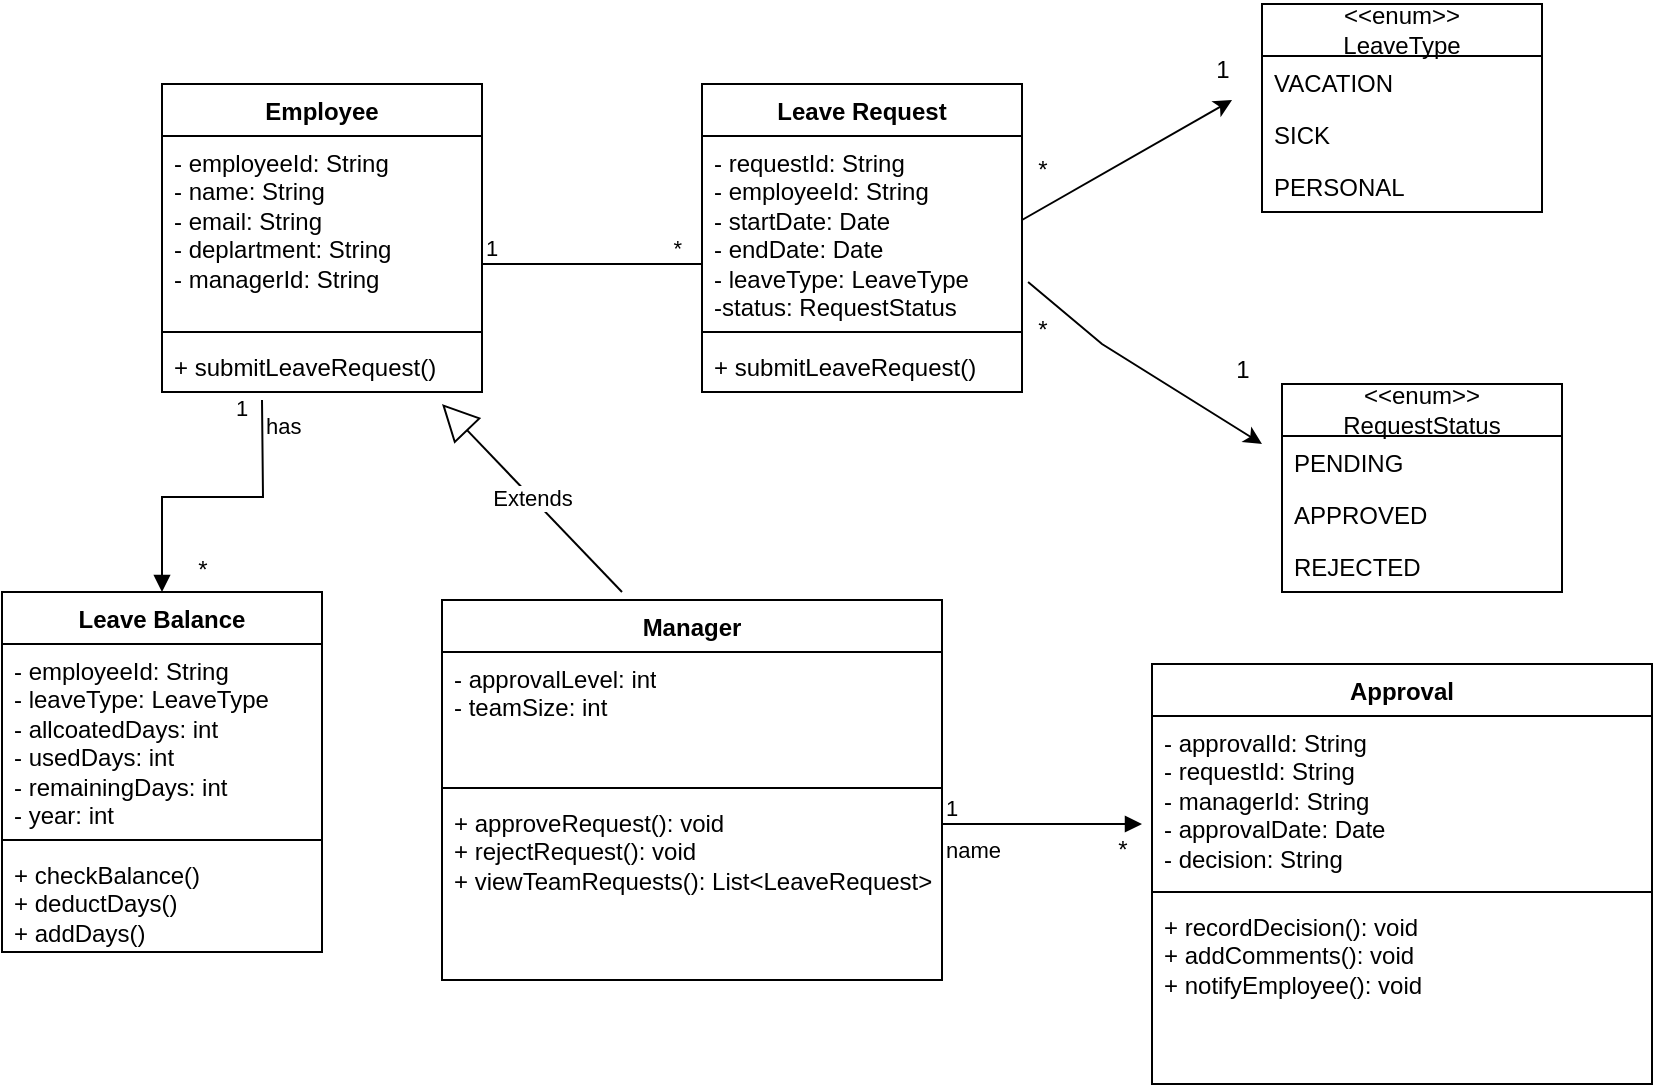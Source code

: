 <mxfile version="28.1.0" pages="10">
  <diagram name="EmployeeLeaveManagement" id="c4acf3e9-155e-7222-9cf6-157b1a14988f">
    <mxGraphModel dx="2156" dy="777" grid="1" gridSize="10" guides="1" tooltips="1" connect="1" arrows="1" fold="1" page="1" pageScale="1" pageWidth="850" pageHeight="1100" background="none" math="0" shadow="0">
      <root>
        <mxCell id="0" />
        <mxCell id="1" parent="0" />
        <mxCell id="NPAMswBnGRcl3OjIU13Q-31" value="Employee" style="swimlane;fontStyle=1;align=center;verticalAlign=top;childLayout=stackLayout;horizontal=1;startSize=26;horizontalStack=0;resizeParent=1;resizeParentMax=0;resizeLast=0;collapsible=1;marginBottom=0;whiteSpace=wrap;html=1;" parent="1" vertex="1">
          <mxGeometry x="20" y="60" width="160" height="154" as="geometry" />
        </mxCell>
        <mxCell id="NPAMswBnGRcl3OjIU13Q-32" value="- employeeId: String&lt;div&gt;- name: String&lt;br&gt;- email: String&lt;br&gt;- deplartment: String&lt;br&gt;- managerId: String&lt;/div&gt;&lt;div&gt;&lt;br&gt;&lt;/div&gt;" style="text;strokeColor=none;fillColor=none;align=left;verticalAlign=top;spacingLeft=4;spacingRight=4;overflow=hidden;rotatable=0;points=[[0,0.5],[1,0.5]];portConstraint=eastwest;whiteSpace=wrap;html=1;" parent="NPAMswBnGRcl3OjIU13Q-31" vertex="1">
          <mxGeometry y="26" width="160" height="94" as="geometry" />
        </mxCell>
        <mxCell id="NPAMswBnGRcl3OjIU13Q-33" value="" style="line;strokeWidth=1;fillColor=none;align=left;verticalAlign=middle;spacingTop=-1;spacingLeft=3;spacingRight=3;rotatable=0;labelPosition=right;points=[];portConstraint=eastwest;strokeColor=inherit;" parent="NPAMswBnGRcl3OjIU13Q-31" vertex="1">
          <mxGeometry y="120" width="160" height="8" as="geometry" />
        </mxCell>
        <mxCell id="NPAMswBnGRcl3OjIU13Q-34" value="+ submitLeaveRequest()" style="text;strokeColor=none;fillColor=none;align=left;verticalAlign=top;spacingLeft=4;spacingRight=4;overflow=hidden;rotatable=0;points=[[0,0.5],[1,0.5]];portConstraint=eastwest;whiteSpace=wrap;html=1;" parent="NPAMswBnGRcl3OjIU13Q-31" vertex="1">
          <mxGeometry y="128" width="160" height="26" as="geometry" />
        </mxCell>
        <mxCell id="NPAMswBnGRcl3OjIU13Q-40" value="Leave Request" style="swimlane;fontStyle=1;align=center;verticalAlign=top;childLayout=stackLayout;horizontal=1;startSize=26;horizontalStack=0;resizeParent=1;resizeParentMax=0;resizeLast=0;collapsible=1;marginBottom=0;whiteSpace=wrap;html=1;" parent="1" vertex="1">
          <mxGeometry x="290" y="60" width="160" height="154" as="geometry" />
        </mxCell>
        <mxCell id="NPAMswBnGRcl3OjIU13Q-41" value="- requestId: String&lt;div&gt;- employeeId: String&lt;br&gt;- startDate: Date&lt;br&gt;- endDate: Date&lt;br&gt;- leaveType: LeaveType&lt;br&gt;-status: RequestStatus&lt;/div&gt;&lt;div&gt;&lt;br&gt;&lt;/div&gt;" style="text;strokeColor=none;fillColor=none;align=left;verticalAlign=top;spacingLeft=4;spacingRight=4;overflow=hidden;rotatable=0;points=[[0,0.5],[1,0.5]];portConstraint=eastwest;whiteSpace=wrap;html=1;" parent="NPAMswBnGRcl3OjIU13Q-40" vertex="1">
          <mxGeometry y="26" width="160" height="94" as="geometry" />
        </mxCell>
        <mxCell id="NPAMswBnGRcl3OjIU13Q-42" value="" style="line;strokeWidth=1;fillColor=none;align=left;verticalAlign=middle;spacingTop=-1;spacingLeft=3;spacingRight=3;rotatable=0;labelPosition=right;points=[];portConstraint=eastwest;strokeColor=inherit;" parent="NPAMswBnGRcl3OjIU13Q-40" vertex="1">
          <mxGeometry y="120" width="160" height="8" as="geometry" />
        </mxCell>
        <mxCell id="NPAMswBnGRcl3OjIU13Q-43" value="+ submitLeaveRequest()" style="text;strokeColor=none;fillColor=none;align=left;verticalAlign=top;spacingLeft=4;spacingRight=4;overflow=hidden;rotatable=0;points=[[0,0.5],[1,0.5]];portConstraint=eastwest;whiteSpace=wrap;html=1;" parent="NPAMswBnGRcl3OjIU13Q-40" vertex="1">
          <mxGeometry y="128" width="160" height="26" as="geometry" />
        </mxCell>
        <mxCell id="NPAMswBnGRcl3OjIU13Q-45" value="" style="endArrow=none;html=1;edgeStyle=orthogonalEdgeStyle;rounded=0;" parent="1" edge="1">
          <mxGeometry relative="1" as="geometry">
            <mxPoint x="180" y="150" as="sourcePoint" />
            <mxPoint x="290" y="150" as="targetPoint" />
            <Array as="points">
              <mxPoint x="220" y="150" />
              <mxPoint x="220" y="150" />
            </Array>
          </mxGeometry>
        </mxCell>
        <mxCell id="NPAMswBnGRcl3OjIU13Q-46" value="1" style="edgeLabel;resizable=0;html=1;align=left;verticalAlign=bottom;" parent="NPAMswBnGRcl3OjIU13Q-45" connectable="0" vertex="1">
          <mxGeometry x="-1" relative="1" as="geometry" />
        </mxCell>
        <mxCell id="NPAMswBnGRcl3OjIU13Q-47" value="*" style="edgeLabel;resizable=0;html=1;align=right;verticalAlign=bottom;" parent="NPAMswBnGRcl3OjIU13Q-45" connectable="0" vertex="1">
          <mxGeometry x="1" relative="1" as="geometry">
            <mxPoint x="-10" as="offset" />
          </mxGeometry>
        </mxCell>
        <mxCell id="XGdFer7dKQ_rUs4omRGx-1" value="&amp;lt;&amp;lt;enum&amp;gt;&amp;gt;&lt;br&gt;LeaveType" style="swimlane;fontStyle=0;childLayout=stackLayout;horizontal=1;startSize=26;fillColor=none;horizontalStack=0;resizeParent=1;resizeParentMax=0;resizeLast=0;collapsible=1;marginBottom=0;whiteSpace=wrap;html=1;" vertex="1" parent="1">
          <mxGeometry x="570" y="20" width="140" height="104" as="geometry" />
        </mxCell>
        <mxCell id="XGdFer7dKQ_rUs4omRGx-2" value="VACATION" style="text;strokeColor=none;fillColor=none;align=left;verticalAlign=top;spacingLeft=4;spacingRight=4;overflow=hidden;rotatable=0;points=[[0,0.5],[1,0.5]];portConstraint=eastwest;whiteSpace=wrap;html=1;" vertex="1" parent="XGdFer7dKQ_rUs4omRGx-1">
          <mxGeometry y="26" width="140" height="26" as="geometry" />
        </mxCell>
        <mxCell id="XGdFer7dKQ_rUs4omRGx-3" value="SICK" style="text;strokeColor=none;fillColor=none;align=left;verticalAlign=top;spacingLeft=4;spacingRight=4;overflow=hidden;rotatable=0;points=[[0,0.5],[1,0.5]];portConstraint=eastwest;whiteSpace=wrap;html=1;" vertex="1" parent="XGdFer7dKQ_rUs4omRGx-1">
          <mxGeometry y="52" width="140" height="26" as="geometry" />
        </mxCell>
        <mxCell id="XGdFer7dKQ_rUs4omRGx-4" value="PERSONAL" style="text;strokeColor=none;fillColor=none;align=left;verticalAlign=top;spacingLeft=4;spacingRight=4;overflow=hidden;rotatable=0;points=[[0,0.5],[1,0.5]];portConstraint=eastwest;whiteSpace=wrap;html=1;" vertex="1" parent="XGdFer7dKQ_rUs4omRGx-1">
          <mxGeometry y="78" width="140" height="26" as="geometry" />
        </mxCell>
        <mxCell id="XGdFer7dKQ_rUs4omRGx-6" value="&amp;lt;&amp;lt;enum&amp;gt;&amp;gt;&lt;br&gt;RequestStatus" style="swimlane;fontStyle=0;childLayout=stackLayout;horizontal=1;startSize=26;fillColor=none;horizontalStack=0;resizeParent=1;resizeParentMax=0;resizeLast=0;collapsible=1;marginBottom=0;whiteSpace=wrap;html=1;" vertex="1" parent="1">
          <mxGeometry x="580" y="210" width="140" height="104" as="geometry" />
        </mxCell>
        <mxCell id="XGdFer7dKQ_rUs4omRGx-7" value="PENDING" style="text;strokeColor=none;fillColor=none;align=left;verticalAlign=top;spacingLeft=4;spacingRight=4;overflow=hidden;rotatable=0;points=[[0,0.5],[1,0.5]];portConstraint=eastwest;whiteSpace=wrap;html=1;" vertex="1" parent="XGdFer7dKQ_rUs4omRGx-6">
          <mxGeometry y="26" width="140" height="26" as="geometry" />
        </mxCell>
        <mxCell id="XGdFer7dKQ_rUs4omRGx-8" value="APPROVED" style="text;strokeColor=none;fillColor=none;align=left;verticalAlign=top;spacingLeft=4;spacingRight=4;overflow=hidden;rotatable=0;points=[[0,0.5],[1,0.5]];portConstraint=eastwest;whiteSpace=wrap;html=1;" vertex="1" parent="XGdFer7dKQ_rUs4omRGx-6">
          <mxGeometry y="52" width="140" height="26" as="geometry" />
        </mxCell>
        <mxCell id="XGdFer7dKQ_rUs4omRGx-9" value="REJECTED" style="text;strokeColor=none;fillColor=none;align=left;verticalAlign=top;spacingLeft=4;spacingRight=4;overflow=hidden;rotatable=0;points=[[0,0.5],[1,0.5]];portConstraint=eastwest;whiteSpace=wrap;html=1;" vertex="1" parent="XGdFer7dKQ_rUs4omRGx-6">
          <mxGeometry y="78" width="140" height="26" as="geometry" />
        </mxCell>
        <mxCell id="XGdFer7dKQ_rUs4omRGx-13" value="1" style="text;html=1;align=center;verticalAlign=middle;resizable=0;points=[];autosize=1;strokeColor=none;fillColor=none;" vertex="1" parent="1">
          <mxGeometry x="545" y="188" width="30" height="30" as="geometry" />
        </mxCell>
        <mxCell id="XGdFer7dKQ_rUs4omRGx-14" value="*" style="text;html=1;align=center;verticalAlign=middle;resizable=0;points=[];autosize=1;strokeColor=none;fillColor=none;" vertex="1" parent="1">
          <mxGeometry x="445" y="168" width="30" height="30" as="geometry" />
        </mxCell>
        <mxCell id="XGdFer7dKQ_rUs4omRGx-15" value="*" style="text;html=1;align=center;verticalAlign=middle;resizable=0;points=[];autosize=1;strokeColor=none;fillColor=none;" vertex="1" parent="1">
          <mxGeometry x="445" y="88" width="30" height="30" as="geometry" />
        </mxCell>
        <mxCell id="XGdFer7dKQ_rUs4omRGx-16" value="1" style="text;html=1;align=center;verticalAlign=middle;resizable=0;points=[];autosize=1;strokeColor=none;fillColor=none;" vertex="1" parent="1">
          <mxGeometry x="535" y="38" width="30" height="30" as="geometry" />
        </mxCell>
        <mxCell id="XGdFer7dKQ_rUs4omRGx-17" value="Manager" style="swimlane;fontStyle=1;align=center;verticalAlign=top;childLayout=stackLayout;horizontal=1;startSize=26;horizontalStack=0;resizeParent=1;resizeParentMax=0;resizeLast=0;collapsible=1;marginBottom=0;whiteSpace=wrap;html=1;" vertex="1" parent="1">
          <mxGeometry x="160" y="318" width="250" height="190" as="geometry" />
        </mxCell>
        <mxCell id="XGdFer7dKQ_rUs4omRGx-18" value="- approvalLevel: int&lt;div&gt;- teamSize: int&lt;br&gt;&lt;br&gt;&lt;/div&gt;&lt;div&gt;&lt;br&gt;&lt;/div&gt;" style="text;strokeColor=none;fillColor=none;align=left;verticalAlign=top;spacingLeft=4;spacingRight=4;overflow=hidden;rotatable=0;points=[[0,0.5],[1,0.5]];portConstraint=eastwest;whiteSpace=wrap;html=1;" vertex="1" parent="XGdFer7dKQ_rUs4omRGx-17">
          <mxGeometry y="26" width="250" height="64" as="geometry" />
        </mxCell>
        <mxCell id="XGdFer7dKQ_rUs4omRGx-19" value="" style="line;strokeWidth=1;fillColor=none;align=left;verticalAlign=middle;spacingTop=-1;spacingLeft=3;spacingRight=3;rotatable=0;labelPosition=right;points=[];portConstraint=eastwest;strokeColor=inherit;" vertex="1" parent="XGdFer7dKQ_rUs4omRGx-17">
          <mxGeometry y="90" width="250" height="8" as="geometry" />
        </mxCell>
        <mxCell id="XGdFer7dKQ_rUs4omRGx-20" value="+ approveRequest(): void&lt;br&gt;+ rejectRequest(): void&lt;br&gt;+ viewTeamRequests(): List&amp;lt;LeaveRequest&amp;gt;" style="text;strokeColor=none;fillColor=none;align=left;verticalAlign=top;spacingLeft=4;spacingRight=4;overflow=hidden;rotatable=0;points=[[0,0.5],[1,0.5]];portConstraint=eastwest;whiteSpace=wrap;html=1;" vertex="1" parent="XGdFer7dKQ_rUs4omRGx-17">
          <mxGeometry y="98" width="250" height="92" as="geometry" />
        </mxCell>
        <mxCell id="XGdFer7dKQ_rUs4omRGx-21" value="Extends" style="endArrow=block;endSize=16;endFill=0;html=1;rounded=0;" edge="1" parent="1">
          <mxGeometry width="160" relative="1" as="geometry">
            <mxPoint x="250" y="314" as="sourcePoint" />
            <mxPoint x="160" y="220" as="targetPoint" />
          </mxGeometry>
        </mxCell>
        <mxCell id="XGdFer7dKQ_rUs4omRGx-22" value="Leave Balance" style="swimlane;fontStyle=1;align=center;verticalAlign=top;childLayout=stackLayout;horizontal=1;startSize=26;horizontalStack=0;resizeParent=1;resizeParentMax=0;resizeLast=0;collapsible=1;marginBottom=0;whiteSpace=wrap;html=1;" vertex="1" parent="1">
          <mxGeometry x="-60" y="314" width="160" height="180" as="geometry" />
        </mxCell>
        <mxCell id="XGdFer7dKQ_rUs4omRGx-23" value="- employeeId: String&lt;br&gt;- leaveType: LeaveType&lt;br&gt;- allcoatedDays: int&lt;br&gt;- usedDays: int&lt;br&gt;- remainingDays: int&lt;br&gt;- year: int" style="text;strokeColor=none;fillColor=none;align=left;verticalAlign=top;spacingLeft=4;spacingRight=4;overflow=hidden;rotatable=0;points=[[0,0.5],[1,0.5]];portConstraint=eastwest;whiteSpace=wrap;html=1;" vertex="1" parent="XGdFer7dKQ_rUs4omRGx-22">
          <mxGeometry y="26" width="160" height="94" as="geometry" />
        </mxCell>
        <mxCell id="XGdFer7dKQ_rUs4omRGx-24" value="" style="line;strokeWidth=1;fillColor=none;align=left;verticalAlign=middle;spacingTop=-1;spacingLeft=3;spacingRight=3;rotatable=0;labelPosition=right;points=[];portConstraint=eastwest;strokeColor=inherit;" vertex="1" parent="XGdFer7dKQ_rUs4omRGx-22">
          <mxGeometry y="120" width="160" height="8" as="geometry" />
        </mxCell>
        <mxCell id="XGdFer7dKQ_rUs4omRGx-25" value="+ checkBalance()&lt;br&gt;+ deductDays()&lt;br&gt;+ addDays()" style="text;strokeColor=none;fillColor=none;align=left;verticalAlign=top;spacingLeft=4;spacingRight=4;overflow=hidden;rotatable=0;points=[[0,0.5],[1,0.5]];portConstraint=eastwest;whiteSpace=wrap;html=1;" vertex="1" parent="XGdFer7dKQ_rUs4omRGx-22">
          <mxGeometry y="128" width="160" height="52" as="geometry" />
        </mxCell>
        <mxCell id="XGdFer7dKQ_rUs4omRGx-26" value="has&amp;nbsp;" style="endArrow=block;endFill=1;html=1;edgeStyle=orthogonalEdgeStyle;align=left;verticalAlign=top;rounded=0;entryX=0.5;entryY=0;entryDx=0;entryDy=0;" edge="1" parent="1" target="XGdFer7dKQ_rUs4omRGx-22">
          <mxGeometry x="-1" relative="1" as="geometry">
            <mxPoint x="70" y="218" as="sourcePoint" />
            <mxPoint x="230" y="218" as="targetPoint" />
          </mxGeometry>
        </mxCell>
        <mxCell id="XGdFer7dKQ_rUs4omRGx-27" value="1" style="edgeLabel;resizable=0;html=1;align=left;verticalAlign=bottom;" connectable="0" vertex="1" parent="XGdFer7dKQ_rUs4omRGx-26">
          <mxGeometry x="-1" relative="1" as="geometry">
            <mxPoint x="-15" y="12" as="offset" />
          </mxGeometry>
        </mxCell>
        <mxCell id="XGdFer7dKQ_rUs4omRGx-28" value="*" style="text;html=1;align=center;verticalAlign=middle;resizable=0;points=[];autosize=1;strokeColor=none;fillColor=none;" vertex="1" parent="1">
          <mxGeometry x="25" y="288" width="30" height="30" as="geometry" />
        </mxCell>
        <mxCell id="XGdFer7dKQ_rUs4omRGx-34" value="" style="endArrow=classic;html=1;rounded=0;entryX=0.667;entryY=1;entryDx=0;entryDy=0;entryPerimeter=0;" edge="1" parent="1" target="XGdFer7dKQ_rUs4omRGx-16">
          <mxGeometry width="50" height="50" relative="1" as="geometry">
            <mxPoint x="450" y="128" as="sourcePoint" />
            <mxPoint x="500" y="78" as="targetPoint" />
            <Array as="points" />
          </mxGeometry>
        </mxCell>
        <mxCell id="XGdFer7dKQ_rUs4omRGx-35" value="" style="endArrow=classic;html=1;rounded=0;exitX=1.019;exitY=0.777;exitDx=0;exitDy=0;exitPerimeter=0;" edge="1" parent="1" source="NPAMswBnGRcl3OjIU13Q-41">
          <mxGeometry width="50" height="50" relative="1" as="geometry">
            <mxPoint x="450" y="174" as="sourcePoint" />
            <mxPoint x="570" y="240" as="targetPoint" />
            <Array as="points">
              <mxPoint x="490" y="190" />
            </Array>
          </mxGeometry>
        </mxCell>
        <mxCell id="XGdFer7dKQ_rUs4omRGx-36" value="Approval" style="swimlane;fontStyle=1;align=center;verticalAlign=top;childLayout=stackLayout;horizontal=1;startSize=26;horizontalStack=0;resizeParent=1;resizeParentMax=0;resizeLast=0;collapsible=1;marginBottom=0;whiteSpace=wrap;html=1;" vertex="1" parent="1">
          <mxGeometry x="515" y="350" width="250" height="210" as="geometry" />
        </mxCell>
        <mxCell id="XGdFer7dKQ_rUs4omRGx-37" value="- approvalId: String&lt;br&gt;- requestId: String&lt;br&gt;- managerId: String&lt;br&gt;- approvalDate: Date&lt;br&gt;- decision: String" style="text;strokeColor=none;fillColor=none;align=left;verticalAlign=top;spacingLeft=4;spacingRight=4;overflow=hidden;rotatable=0;points=[[0,0.5],[1,0.5]];portConstraint=eastwest;whiteSpace=wrap;html=1;" vertex="1" parent="XGdFer7dKQ_rUs4omRGx-36">
          <mxGeometry y="26" width="250" height="84" as="geometry" />
        </mxCell>
        <mxCell id="XGdFer7dKQ_rUs4omRGx-38" value="" style="line;strokeWidth=1;fillColor=none;align=left;verticalAlign=middle;spacingTop=-1;spacingLeft=3;spacingRight=3;rotatable=0;labelPosition=right;points=[];portConstraint=eastwest;strokeColor=inherit;" vertex="1" parent="XGdFer7dKQ_rUs4omRGx-36">
          <mxGeometry y="110" width="250" height="8" as="geometry" />
        </mxCell>
        <mxCell id="XGdFer7dKQ_rUs4omRGx-39" value="+ recordDecision(): void&lt;br&gt;+ addComments(): void&lt;br&gt;+ notifyEmployee(): void" style="text;strokeColor=none;fillColor=none;align=left;verticalAlign=top;spacingLeft=4;spacingRight=4;overflow=hidden;rotatable=0;points=[[0,0.5],[1,0.5]];portConstraint=eastwest;whiteSpace=wrap;html=1;" vertex="1" parent="XGdFer7dKQ_rUs4omRGx-36">
          <mxGeometry y="118" width="250" height="92" as="geometry" />
        </mxCell>
        <mxCell id="XGdFer7dKQ_rUs4omRGx-43" value="name" style="endArrow=block;endFill=1;html=1;edgeStyle=orthogonalEdgeStyle;align=left;verticalAlign=top;rounded=0;" edge="1" parent="1">
          <mxGeometry x="-1" relative="1" as="geometry">
            <mxPoint x="410" y="430" as="sourcePoint" />
            <mxPoint x="510" y="430" as="targetPoint" />
          </mxGeometry>
        </mxCell>
        <mxCell id="XGdFer7dKQ_rUs4omRGx-44" value="1" style="edgeLabel;resizable=0;html=1;align=left;verticalAlign=bottom;" connectable="0" vertex="1" parent="XGdFer7dKQ_rUs4omRGx-43">
          <mxGeometry x="-1" relative="1" as="geometry" />
        </mxCell>
        <mxCell id="XGdFer7dKQ_rUs4omRGx-45" value="*" style="text;html=1;align=center;verticalAlign=middle;resizable=0;points=[];autosize=1;strokeColor=none;fillColor=none;" vertex="1" parent="1">
          <mxGeometry x="485" y="428" width="30" height="30" as="geometry" />
        </mxCell>
      </root>
    </mxGraphModel>
  </diagram>
  <diagram id="zvKenS-V4MtuA_51Lev_" name="OnlineShopping">
    <mxGraphModel dx="1306" dy="777" grid="1" gridSize="10" guides="1" tooltips="1" connect="1" arrows="1" fold="1" page="1" pageScale="1" pageWidth="827" pageHeight="1169" math="0" shadow="0">
      <root>
        <mxCell id="0" />
        <mxCell id="1" parent="0" />
        <mxCell id="sXYM3J3yUXH9_bwjQ32T-1" value="Customer" style="swimlane;fontStyle=1;align=center;verticalAlign=top;childLayout=stackLayout;horizontal=1;startSize=26;horizontalStack=0;resizeParent=1;resizeParentMax=0;resizeLast=0;collapsible=1;marginBottom=0;whiteSpace=wrap;html=1;" vertex="1" parent="1">
          <mxGeometry x="40" y="40" width="160" height="170" as="geometry" />
        </mxCell>
        <mxCell id="sXYM3J3yUXH9_bwjQ32T-2" value="- customerId: int&lt;br&gt;- customerName: string&lt;br&gt;- customerPhone: string&lt;div&gt;- customerEmail: string&lt;br&gt;-customerAddress: string&lt;/div&gt;" style="text;strokeColor=none;fillColor=none;align=left;verticalAlign=top;spacingLeft=4;spacingRight=4;overflow=hidden;rotatable=0;points=[[0,0.5],[1,0.5]];portConstraint=eastwest;whiteSpace=wrap;html=1;" vertex="1" parent="sXYM3J3yUXH9_bwjQ32T-1">
          <mxGeometry y="26" width="160" height="94" as="geometry" />
        </mxCell>
        <mxCell id="sXYM3J3yUXH9_bwjQ32T-3" value="" style="line;strokeWidth=1;fillColor=none;align=left;verticalAlign=middle;spacingTop=-1;spacingLeft=3;spacingRight=3;rotatable=0;labelPosition=right;points=[];portConstraint=eastwest;strokeColor=inherit;" vertex="1" parent="sXYM3J3yUXH9_bwjQ32T-1">
          <mxGeometry y="120" width="160" height="8" as="geometry" />
        </mxCell>
        <mxCell id="sXYM3J3yUXH9_bwjQ32T-4" value="+ registerCustomer()&lt;br&gt;+ updaeCustomer" style="text;strokeColor=none;fillColor=none;align=left;verticalAlign=top;spacingLeft=4;spacingRight=4;overflow=hidden;rotatable=0;points=[[0,0.5],[1,0.5]];portConstraint=eastwest;whiteSpace=wrap;html=1;" vertex="1" parent="sXYM3J3yUXH9_bwjQ32T-1">
          <mxGeometry y="128" width="160" height="42" as="geometry" />
        </mxCell>
        <mxCell id="sXYM3J3yUXH9_bwjQ32T-6" value="Product" style="swimlane;fontStyle=1;align=center;verticalAlign=top;childLayout=stackLayout;horizontal=1;startSize=26;horizontalStack=0;resizeParent=1;resizeParentMax=0;resizeLast=0;collapsible=1;marginBottom=0;whiteSpace=wrap;html=1;" vertex="1" parent="1">
          <mxGeometry x="800" y="55" width="160" height="140" as="geometry" />
        </mxCell>
        <mxCell id="sXYM3J3yUXH9_bwjQ32T-7" value="- id: int&lt;br&gt;- name: string&lt;div&gt;- descrtiption: string&lt;/div&gt;" style="text;strokeColor=none;fillColor=none;align=left;verticalAlign=top;spacingLeft=4;spacingRight=4;overflow=hidden;rotatable=0;points=[[0,0.5],[1,0.5]];portConstraint=eastwest;whiteSpace=wrap;html=1;" vertex="1" parent="sXYM3J3yUXH9_bwjQ32T-6">
          <mxGeometry y="26" width="160" height="54" as="geometry" />
        </mxCell>
        <mxCell id="sXYM3J3yUXH9_bwjQ32T-8" value="" style="line;strokeWidth=1;fillColor=none;align=left;verticalAlign=middle;spacingTop=-1;spacingLeft=3;spacingRight=3;rotatable=0;labelPosition=right;points=[];portConstraint=eastwest;strokeColor=inherit;" vertex="1" parent="sXYM3J3yUXH9_bwjQ32T-6">
          <mxGeometry y="80" width="160" height="8" as="geometry" />
        </mxCell>
        <mxCell id="sXYM3J3yUXH9_bwjQ32T-9" value="+ update()&lt;div&gt;+ addToCart()&lt;/div&gt;" style="text;strokeColor=none;fillColor=none;align=left;verticalAlign=top;spacingLeft=4;spacingRight=4;overflow=hidden;rotatable=0;points=[[0,0.5],[1,0.5]];portConstraint=eastwest;whiteSpace=wrap;html=1;" vertex="1" parent="sXYM3J3yUXH9_bwjQ32T-6">
          <mxGeometry y="88" width="160" height="52" as="geometry" />
        </mxCell>
        <mxCell id="sXYM3J3yUXH9_bwjQ32T-12" value="" style="endArrow=block;endFill=1;html=1;edgeStyle=orthogonalEdgeStyle;align=left;verticalAlign=top;rounded=0;entryX=-0.006;entryY=0.333;entryDx=0;entryDy=0;entryPerimeter=0;" edge="1" parent="1" target="sXYM3J3yUXH9_bwjQ32T-7">
          <mxGeometry x="-1" relative="1" as="geometry">
            <mxPoint x="200" y="100" as="sourcePoint" />
            <mxPoint x="360" y="100" as="targetPoint" />
            <mxPoint as="offset" />
          </mxGeometry>
        </mxCell>
        <mxCell id="sXYM3J3yUXH9_bwjQ32T-13" value="1" style="edgeLabel;resizable=0;html=1;align=left;verticalAlign=bottom;" connectable="0" vertex="1" parent="sXYM3J3yUXH9_bwjQ32T-12">
          <mxGeometry x="-1" relative="1" as="geometry" />
        </mxCell>
        <mxCell id="sXYM3J3yUXH9_bwjQ32T-14" value="1...*" style="text;html=1;align=center;verticalAlign=middle;resizable=0;points=[];autosize=1;strokeColor=none;fillColor=none;" vertex="1" parent="1">
          <mxGeometry x="610" y="68" width="40" height="30" as="geometry" />
        </mxCell>
        <mxCell id="sXYM3J3yUXH9_bwjQ32T-15" value="Order" style="swimlane;fontStyle=1;align=center;verticalAlign=top;childLayout=stackLayout;horizontal=1;startSize=26;horizontalStack=0;resizeParent=1;resizeParentMax=0;resizeLast=0;collapsible=1;marginBottom=0;whiteSpace=wrap;html=1;" vertex="1" parent="1">
          <mxGeometry x="334" y="130" width="160" height="170" as="geometry" />
        </mxCell>
        <mxCell id="sXYM3J3yUXH9_bwjQ32T-16" value="- id: int&lt;div&gt;- order_id: int&lt;/div&gt;&lt;div&gt;- customerId: int&lt;/div&gt;" style="text;strokeColor=none;fillColor=none;align=left;verticalAlign=top;spacingLeft=4;spacingRight=4;overflow=hidden;rotatable=0;points=[[0,0.5],[1,0.5]];portConstraint=eastwest;whiteSpace=wrap;html=1;" vertex="1" parent="sXYM3J3yUXH9_bwjQ32T-15">
          <mxGeometry y="26" width="160" height="94" as="geometry" />
        </mxCell>
        <mxCell id="sXYM3J3yUXH9_bwjQ32T-17" value="" style="line;strokeWidth=1;fillColor=none;align=left;verticalAlign=middle;spacingTop=-1;spacingLeft=3;spacingRight=3;rotatable=0;labelPosition=right;points=[];portConstraint=eastwest;strokeColor=inherit;" vertex="1" parent="sXYM3J3yUXH9_bwjQ32T-15">
          <mxGeometry y="120" width="160" height="8" as="geometry" />
        </mxCell>
        <mxCell id="sXYM3J3yUXH9_bwjQ32T-18" value="+ add()&lt;div&gt;+ view()&lt;/div&gt;" style="text;strokeColor=none;fillColor=none;align=left;verticalAlign=top;spacingLeft=4;spacingRight=4;overflow=hidden;rotatable=0;points=[[0,0.5],[1,0.5]];portConstraint=eastwest;whiteSpace=wrap;html=1;" vertex="1" parent="sXYM3J3yUXH9_bwjQ32T-15">
          <mxGeometry y="128" width="160" height="42" as="geometry" />
        </mxCell>
        <mxCell id="sXYM3J3yUXH9_bwjQ32T-21" value="" style="endArrow=none;html=1;edgeStyle=orthogonalEdgeStyle;rounded=0;" edge="1" parent="1">
          <mxGeometry relative="1" as="geometry">
            <mxPoint x="250" y="180" as="sourcePoint" />
            <mxPoint x="330" y="180" as="targetPoint" />
            <Array as="points">
              <mxPoint x="200" y="180" />
              <mxPoint x="200" y="180" />
            </Array>
          </mxGeometry>
        </mxCell>
        <mxCell id="sXYM3J3yUXH9_bwjQ32T-24" value="1" style="text;html=1;align=center;verticalAlign=middle;resizable=0;points=[];autosize=1;strokeColor=none;fillColor=none;" vertex="1" parent="1">
          <mxGeometry x="195" y="178" width="30" height="30" as="geometry" />
        </mxCell>
        <mxCell id="sXYM3J3yUXH9_bwjQ32T-25" value="0....*" style="text;html=1;align=center;verticalAlign=middle;resizable=0;points=[];autosize=1;strokeColor=none;fillColor=none;" vertex="1" parent="1">
          <mxGeometry x="285" y="188" width="50" height="30" as="geometry" />
        </mxCell>
        <mxCell id="sXYM3J3yUXH9_bwjQ32T-26" value="place" style="text;html=1;align=center;verticalAlign=middle;resizable=0;points=[];autosize=1;strokeColor=none;fillColor=none;" vertex="1" parent="1">
          <mxGeometry x="225" y="158" width="50" height="30" as="geometry" />
        </mxCell>
        <mxCell id="sXYM3J3yUXH9_bwjQ32T-27" value="view" style="text;html=1;align=center;verticalAlign=middle;resizable=0;points=[];autosize=1;strokeColor=none;fillColor=none;" vertex="1" parent="1">
          <mxGeometry x="385" y="78" width="50" height="30" as="geometry" />
        </mxCell>
        <mxCell id="sXYM3J3yUXH9_bwjQ32T-31" value="" style="endArrow=none;html=1;edgeStyle=orthogonalEdgeStyle;rounded=0;" edge="1" parent="1">
          <mxGeometry relative="1" as="geometry">
            <mxPoint x="494" y="178" as="sourcePoint" />
            <mxPoint x="790" y="180" as="targetPoint" />
          </mxGeometry>
        </mxCell>
        <mxCell id="sXYM3J3yUXH9_bwjQ32T-32" value="0...*" style="edgeLabel;resizable=0;html=1;align=left;verticalAlign=bottom;" connectable="0" vertex="1" parent="sXYM3J3yUXH9_bwjQ32T-31">
          <mxGeometry x="-1" relative="1" as="geometry" />
        </mxCell>
        <mxCell id="sXYM3J3yUXH9_bwjQ32T-33" value="1...*" style="edgeLabel;resizable=0;html=1;align=right;verticalAlign=bottom;" connectable="0" vertex="1" parent="sXYM3J3yUXH9_bwjQ32T-31">
          <mxGeometry x="1" relative="1" as="geometry">
            <mxPoint y="10" as="offset" />
          </mxGeometry>
        </mxCell>
      </root>
    </mxGraphModel>
  </diagram>
  <diagram id="C9VtQcZo7GpdEJj-ugni" name="Library">
    <mxGraphModel dx="1306" dy="777" grid="1" gridSize="10" guides="1" tooltips="1" connect="1" arrows="1" fold="1" page="1" pageScale="1" pageWidth="827" pageHeight="1169" math="0" shadow="0">
      <root>
        <mxCell id="0" />
        <mxCell id="1" parent="0" />
        <mxCell id="Fc6ByOOvSq636T1onzGW-1" value="Librarian" style="swimlane;fontStyle=1;align=center;verticalAlign=top;childLayout=stackLayout;horizontal=1;startSize=26;horizontalStack=0;resizeParent=1;resizeParentMax=0;resizeLast=0;collapsible=1;marginBottom=0;whiteSpace=wrap;html=1;" vertex="1" parent="1">
          <mxGeometry x="30" y="50" width="160" height="170" as="geometry" />
        </mxCell>
        <mxCell id="Fc6ByOOvSq636T1onzGW-2" value="- ID: int&lt;div&gt;- Name: string&lt;/div&gt;&lt;div&gt;- username: string&lt;/div&gt;&lt;div&gt;-password: string&lt;/div&gt;" style="text;strokeColor=none;fillColor=none;align=left;verticalAlign=top;spacingLeft=4;spacingRight=4;overflow=hidden;rotatable=0;points=[[0,0.5],[1,0.5]];portConstraint=eastwest;whiteSpace=wrap;html=1;" vertex="1" parent="Fc6ByOOvSq636T1onzGW-1">
          <mxGeometry y="26" width="160" height="74" as="geometry" />
        </mxCell>
        <mxCell id="Fc6ByOOvSq636T1onzGW-3" value="" style="line;strokeWidth=1;fillColor=none;align=left;verticalAlign=middle;spacingTop=-1;spacingLeft=3;spacingRight=3;rotatable=0;labelPosition=right;points=[];portConstraint=eastwest;strokeColor=inherit;" vertex="1" parent="Fc6ByOOvSq636T1onzGW-1">
          <mxGeometry y="100" width="160" height="8" as="geometry" />
        </mxCell>
        <mxCell id="Fc6ByOOvSq636T1onzGW-4" value="+ manageBooks()&lt;div&gt;+ manageStudents()&lt;/div&gt;" style="text;strokeColor=none;fillColor=none;align=left;verticalAlign=top;spacingLeft=4;spacingRight=4;overflow=hidden;rotatable=0;points=[[0,0.5],[1,0.5]];portConstraint=eastwest;whiteSpace=wrap;html=1;" vertex="1" parent="Fc6ByOOvSq636T1onzGW-1">
          <mxGeometry y="108" width="160" height="62" as="geometry" />
        </mxCell>
        <mxCell id="Fc6ByOOvSq636T1onzGW-5" value="Student" style="swimlane;fontStyle=1;align=center;verticalAlign=top;childLayout=stackLayout;horizontal=1;startSize=26;horizontalStack=0;resizeParent=1;resizeParentMax=0;resizeLast=0;collapsible=1;marginBottom=0;whiteSpace=wrap;html=1;" vertex="1" parent="1">
          <mxGeometry x="610" y="50" width="160" height="170" as="geometry" />
        </mxCell>
        <mxCell id="Fc6ByOOvSq636T1onzGW-6" value="- ID: int&lt;div&gt;- Name: string&lt;/div&gt;&lt;div&gt;- username: string&lt;/div&gt;&lt;div&gt;-password: string&lt;/div&gt;" style="text;strokeColor=none;fillColor=none;align=left;verticalAlign=top;spacingLeft=4;spacingRight=4;overflow=hidden;rotatable=0;points=[[0,0.5],[1,0.5]];portConstraint=eastwest;whiteSpace=wrap;html=1;" vertex="1" parent="Fc6ByOOvSq636T1onzGW-5">
          <mxGeometry y="26" width="160" height="74" as="geometry" />
        </mxCell>
        <mxCell id="Fc6ByOOvSq636T1onzGW-7" value="" style="line;strokeWidth=1;fillColor=none;align=left;verticalAlign=middle;spacingTop=-1;spacingLeft=3;spacingRight=3;rotatable=0;labelPosition=right;points=[];portConstraint=eastwest;strokeColor=inherit;" vertex="1" parent="Fc6ByOOvSq636T1onzGW-5">
          <mxGeometry y="100" width="160" height="8" as="geometry" />
        </mxCell>
        <mxCell id="Fc6ByOOvSq636T1onzGW-8" value="+borrowBooks()" style="text;strokeColor=none;fillColor=none;align=left;verticalAlign=top;spacingLeft=4;spacingRight=4;overflow=hidden;rotatable=0;points=[[0,0.5],[1,0.5]];portConstraint=eastwest;whiteSpace=wrap;html=1;" vertex="1" parent="Fc6ByOOvSq636T1onzGW-5">
          <mxGeometry y="108" width="160" height="62" as="geometry" />
        </mxCell>
        <mxCell id="Fc6ByOOvSq636T1onzGW-9" value="Book" style="swimlane;fontStyle=1;align=center;verticalAlign=top;childLayout=stackLayout;horizontal=1;startSize=26;horizontalStack=0;resizeParent=1;resizeParentMax=0;resizeLast=0;collapsible=1;marginBottom=0;whiteSpace=wrap;html=1;" vertex="1" parent="1">
          <mxGeometry x="334" y="300" width="160" height="170" as="geometry" />
        </mxCell>
        <mxCell id="Fc6ByOOvSq636T1onzGW-10" value="- ID: int&lt;div&gt;- Title: string&lt;/div&gt;&lt;div&gt;- Description: string&lt;/div&gt;&lt;div&gt;- Publisher: string&lt;/div&gt;" style="text;strokeColor=none;fillColor=none;align=left;verticalAlign=top;spacingLeft=4;spacingRight=4;overflow=hidden;rotatable=0;points=[[0,0.5],[1,0.5]];portConstraint=eastwest;whiteSpace=wrap;html=1;" vertex="1" parent="Fc6ByOOvSq636T1onzGW-9">
          <mxGeometry y="26" width="160" height="74" as="geometry" />
        </mxCell>
        <mxCell id="Fc6ByOOvSq636T1onzGW-11" value="" style="line;strokeWidth=1;fillColor=none;align=left;verticalAlign=middle;spacingTop=-1;spacingLeft=3;spacingRight=3;rotatable=0;labelPosition=right;points=[];portConstraint=eastwest;strokeColor=inherit;" vertex="1" parent="Fc6ByOOvSq636T1onzGW-9">
          <mxGeometry y="100" width="160" height="8" as="geometry" />
        </mxCell>
        <mxCell id="Fc6ByOOvSq636T1onzGW-12" value="+ add()&lt;div&gt;+ update()&lt;/div&gt;" style="text;strokeColor=none;fillColor=none;align=left;verticalAlign=top;spacingLeft=4;spacingRight=4;overflow=hidden;rotatable=0;points=[[0,0.5],[1,0.5]];portConstraint=eastwest;whiteSpace=wrap;html=1;" vertex="1" parent="Fc6ByOOvSq636T1onzGW-9">
          <mxGeometry y="108" width="160" height="62" as="geometry" />
        </mxCell>
        <mxCell id="Fc6ByOOvSq636T1onzGW-13" value="name" style="endArrow=block;endFill=1;html=1;edgeStyle=orthogonalEdgeStyle;align=left;verticalAlign=top;rounded=0;" edge="1" parent="1">
          <mxGeometry x="-1" relative="1" as="geometry">
            <mxPoint x="330" y="400" as="sourcePoint" />
            <mxPoint x="490" y="400" as="targetPoint" />
          </mxGeometry>
        </mxCell>
        <mxCell id="Fc6ByOOvSq636T1onzGW-14" value="1" style="edgeLabel;resizable=0;html=1;align=left;verticalAlign=bottom;" connectable="0" vertex="1" parent="Fc6ByOOvSq636T1onzGW-13">
          <mxGeometry x="-1" relative="1" as="geometry" />
        </mxCell>
        <mxCell id="Fc6ByOOvSq636T1onzGW-15" value="name" style="endArrow=block;endFill=1;html=1;edgeStyle=orthogonalEdgeStyle;align=left;verticalAlign=top;rounded=0;" edge="1" parent="1">
          <mxGeometry x="-1" relative="1" as="geometry">
            <mxPoint x="330" y="400" as="sourcePoint" />
            <mxPoint x="490" y="400" as="targetPoint" />
          </mxGeometry>
        </mxCell>
        <mxCell id="Fc6ByOOvSq636T1onzGW-16" value="1" style="edgeLabel;resizable=0;html=1;align=left;verticalAlign=bottom;" connectable="0" vertex="1" parent="Fc6ByOOvSq636T1onzGW-15">
          <mxGeometry x="-1" relative="1" as="geometry" />
        </mxCell>
        <mxCell id="Fc6ByOOvSq636T1onzGW-17" value="name" style="endArrow=block;endFill=1;html=1;edgeStyle=orthogonalEdgeStyle;align=left;verticalAlign=top;rounded=0;" edge="1" parent="1">
          <mxGeometry x="-1" relative="1" as="geometry">
            <mxPoint x="330" y="400" as="sourcePoint" />
            <mxPoint x="490" y="400" as="targetPoint" />
          </mxGeometry>
        </mxCell>
        <mxCell id="Fc6ByOOvSq636T1onzGW-18" value="1" style="edgeLabel;resizable=0;html=1;align=left;verticalAlign=bottom;" connectable="0" vertex="1" parent="Fc6ByOOvSq636T1onzGW-17">
          <mxGeometry x="-1" relative="1" as="geometry" />
        </mxCell>
        <mxCell id="Fc6ByOOvSq636T1onzGW-19" value="" style="endArrow=open;endFill=1;endSize=12;html=1;rounded=0;" edge="1" parent="1">
          <mxGeometry width="160" relative="1" as="geometry">
            <mxPoint x="190" y="180" as="sourcePoint" />
            <mxPoint x="330" y="350" as="targetPoint" />
          </mxGeometry>
        </mxCell>
        <mxCell id="Fc6ByOOvSq636T1onzGW-20" value="" style="endArrow=open;endFill=1;endSize=12;html=1;rounded=0;" edge="1" parent="1">
          <mxGeometry width="160" relative="1" as="geometry">
            <mxPoint x="600" y="160" as="sourcePoint" />
            <mxPoint x="480" y="290" as="targetPoint" />
          </mxGeometry>
        </mxCell>
        <mxCell id="Fc6ByOOvSq636T1onzGW-21" value="1" style="text;html=1;align=center;verticalAlign=middle;resizable=0;points=[];autosize=1;strokeColor=none;fillColor=none;" vertex="1" parent="1">
          <mxGeometry x="185" y="168" width="30" height="30" as="geometry" />
        </mxCell>
        <mxCell id="Fc6ByOOvSq636T1onzGW-22" value="0..*" style="text;html=1;align=center;verticalAlign=middle;resizable=0;points=[];autosize=1;strokeColor=none;fillColor=none;" vertex="1" parent="1">
          <mxGeometry x="240" y="348" width="40" height="30" as="geometry" />
        </mxCell>
        <mxCell id="Fc6ByOOvSq636T1onzGW-23" value="0..*" style="text;html=1;align=center;verticalAlign=middle;resizable=0;points=[];autosize=1;strokeColor=none;fillColor=none;" vertex="1" parent="1">
          <mxGeometry x="570" y="140" width="40" height="30" as="geometry" />
        </mxCell>
        <mxCell id="Fc6ByOOvSq636T1onzGW-24" value="0..*" style="text;html=1;align=center;verticalAlign=middle;resizable=0;points=[];autosize=1;strokeColor=none;fillColor=none;" vertex="1" parent="1">
          <mxGeometry x="510" y="280" width="40" height="30" as="geometry" />
        </mxCell>
      </root>
    </mxGraphModel>
  </diagram>
  <diagram id="rplcp2SPpFUaIljJYSXY" name="Hotel Management System">
    <mxGraphModel dx="2133" dy="777" grid="1" gridSize="10" guides="1" tooltips="1" connect="1" arrows="1" fold="1" page="1" pageScale="1" pageWidth="827" pageHeight="1169" math="0" shadow="0">
      <root>
        <mxCell id="0" />
        <mxCell id="1" parent="0" />
        <mxCell id="xh8asN8o22eV1ppa1pgw-5" value="-" style="swimlane;fontStyle=1;align=center;verticalAlign=top;childLayout=stackLayout;horizontal=1;startSize=26;horizontalStack=0;resizeParent=1;resizeParentMax=0;resizeLast=0;collapsible=1;marginBottom=0;whiteSpace=wrap;html=1;" vertex="1" parent="1">
          <mxGeometry x="-800" y="50" width="160" height="104" as="geometry" />
        </mxCell>
        <mxCell id="xh8asN8o22eV1ppa1pgw-6" value="- name: string&lt;br&gt;- location: string" style="text;strokeColor=none;fillColor=none;align=left;verticalAlign=top;spacingLeft=4;spacingRight=4;overflow=hidden;rotatable=0;points=[[0,0.5],[1,0.5]];portConstraint=eastwest;whiteSpace=wrap;html=1;" vertex="1" parent="xh8asN8o22eV1ppa1pgw-5">
          <mxGeometry y="26" width="160" height="44" as="geometry" />
        </mxCell>
        <mxCell id="xh8asN8o22eV1ppa1pgw-7" value="" style="line;strokeWidth=1;fillColor=none;align=left;verticalAlign=middle;spacingTop=-1;spacingLeft=3;spacingRight=3;rotatable=0;labelPosition=right;points=[];portConstraint=eastwest;strokeColor=inherit;" vertex="1" parent="xh8asN8o22eV1ppa1pgw-5">
          <mxGeometry y="70" width="160" height="8" as="geometry" />
        </mxCell>
        <mxCell id="xh8asN8o22eV1ppa1pgw-8" value="+ method(type): type" style="text;strokeColor=none;fillColor=none;align=left;verticalAlign=top;spacingLeft=4;spacingRight=4;overflow=hidden;rotatable=0;points=[[0,0.5],[1,0.5]];portConstraint=eastwest;whiteSpace=wrap;html=1;" vertex="1" parent="xh8asN8o22eV1ppa1pgw-5">
          <mxGeometry y="78" width="160" height="26" as="geometry" />
        </mxCell>
        <mxCell id="xh8asN8o22eV1ppa1pgw-9" value="Person" style="swimlane;fontStyle=1;align=center;verticalAlign=top;childLayout=stackLayout;horizontal=1;startSize=26;horizontalStack=0;resizeParent=1;resizeParentMax=0;resizeLast=0;collapsible=1;marginBottom=0;whiteSpace=wrap;html=1;" vertex="1" parent="1">
          <mxGeometry x="-500" y="50" width="180" height="144" as="geometry" />
        </mxCell>
        <mxCell id="xh8asN8o22eV1ppa1pgw-10" value="- name: string&lt;div&gt;- address: string&lt;/div&gt;&lt;div&gt;- email: string&lt;/div&gt;&lt;div&gt;- phone: string&lt;/div&gt;&lt;div&gt;- accountType: AccountType&lt;/div&gt;" style="text;strokeColor=none;fillColor=none;align=left;verticalAlign=top;spacingLeft=4;spacingRight=4;overflow=hidden;rotatable=0;points=[[0,0.5],[1,0.5]];portConstraint=eastwest;whiteSpace=wrap;html=1;" vertex="1" parent="xh8asN8o22eV1ppa1pgw-9">
          <mxGeometry y="26" width="180" height="84" as="geometry" />
        </mxCell>
        <mxCell id="xh8asN8o22eV1ppa1pgw-11" value="" style="line;strokeWidth=1;fillColor=none;align=left;verticalAlign=middle;spacingTop=-1;spacingLeft=3;spacingRight=3;rotatable=0;labelPosition=right;points=[];portConstraint=eastwest;strokeColor=inherit;" vertex="1" parent="xh8asN8o22eV1ppa1pgw-9">
          <mxGeometry y="110" width="180" height="8" as="geometry" />
        </mxCell>
        <mxCell id="xh8asN8o22eV1ppa1pgw-12" value="+ method(type): type" style="text;strokeColor=none;fillColor=none;align=left;verticalAlign=top;spacingLeft=4;spacingRight=4;overflow=hidden;rotatable=0;points=[[0,0.5],[1,0.5]];portConstraint=eastwest;whiteSpace=wrap;html=1;" vertex="1" parent="xh8asN8o22eV1ppa1pgw-9">
          <mxGeometry y="118" width="180" height="26" as="geometry" />
        </mxCell>
        <mxCell id="xh8asN8o22eV1ppa1pgw-13" value="Account" style="swimlane;fontStyle=1;align=center;verticalAlign=top;childLayout=stackLayout;horizontal=1;startSize=26;horizontalStack=0;resizeParent=1;resizeParentMax=0;resizeLast=0;collapsible=1;marginBottom=0;whiteSpace=wrap;html=1;" vertex="1" parent="1">
          <mxGeometry x="-150" y="60" width="160" height="134" as="geometry" />
        </mxCell>
        <mxCell id="xh8asN8o22eV1ppa1pgw-14" value="- id: int&lt;div&gt;- password: string&lt;/div&gt;&lt;div&gt;- status: AccountStatus&lt;/div&gt;" style="text;strokeColor=none;fillColor=none;align=left;verticalAlign=top;spacingLeft=4;spacingRight=4;overflow=hidden;rotatable=0;points=[[0,0.5],[1,0.5]];portConstraint=eastwest;whiteSpace=wrap;html=1;" vertex="1" parent="xh8asN8o22eV1ppa1pgw-13">
          <mxGeometry y="26" width="160" height="74" as="geometry" />
        </mxCell>
        <mxCell id="xh8asN8o22eV1ppa1pgw-15" value="" style="line;strokeWidth=1;fillColor=none;align=left;verticalAlign=middle;spacingTop=-1;spacingLeft=3;spacingRight=3;rotatable=0;labelPosition=right;points=[];portConstraint=eastwest;strokeColor=inherit;" vertex="1" parent="xh8asN8o22eV1ppa1pgw-13">
          <mxGeometry y="100" width="160" height="8" as="geometry" />
        </mxCell>
        <mxCell id="xh8asN8o22eV1ppa1pgw-16" value="+ method(type): type" style="text;strokeColor=none;fillColor=none;align=left;verticalAlign=top;spacingLeft=4;spacingRight=4;overflow=hidden;rotatable=0;points=[[0,0.5],[1,0.5]];portConstraint=eastwest;whiteSpace=wrap;html=1;" vertex="1" parent="xh8asN8o22eV1ppa1pgw-13">
          <mxGeometry y="108" width="160" height="26" as="geometry" />
        </mxCell>
        <mxCell id="xh8asN8o22eV1ppa1pgw-17" value="Receptionist" style="swimlane;fontStyle=1;align=center;verticalAlign=top;childLayout=stackLayout;horizontal=1;startSize=26;horizontalStack=0;resizeParent=1;resizeParentMax=0;resizeLast=0;collapsible=1;marginBottom=0;whiteSpace=wrap;html=1;" vertex="1" parent="1">
          <mxGeometry x="-670" y="270" width="160" height="86" as="geometry" />
        </mxCell>
        <mxCell id="xh8asN8o22eV1ppa1pgw-18" value="+ field: type" style="text;strokeColor=none;fillColor=none;align=left;verticalAlign=top;spacingLeft=4;spacingRight=4;overflow=hidden;rotatable=0;points=[[0,0.5],[1,0.5]];portConstraint=eastwest;whiteSpace=wrap;html=1;" vertex="1" parent="xh8asN8o22eV1ppa1pgw-17">
          <mxGeometry y="26" width="160" height="26" as="geometry" />
        </mxCell>
        <mxCell id="xh8asN8o22eV1ppa1pgw-19" value="" style="line;strokeWidth=1;fillColor=none;align=left;verticalAlign=middle;spacingTop=-1;spacingLeft=3;spacingRight=3;rotatable=0;labelPosition=right;points=[];portConstraint=eastwest;strokeColor=inherit;" vertex="1" parent="xh8asN8o22eV1ppa1pgw-17">
          <mxGeometry y="52" width="160" height="8" as="geometry" />
        </mxCell>
        <mxCell id="xh8asN8o22eV1ppa1pgw-20" value="+ method(type): type" style="text;strokeColor=none;fillColor=none;align=left;verticalAlign=top;spacingLeft=4;spacingRight=4;overflow=hidden;rotatable=0;points=[[0,0.5],[1,0.5]];portConstraint=eastwest;whiteSpace=wrap;html=1;" vertex="1" parent="xh8asN8o22eV1ppa1pgw-17">
          <mxGeometry y="60" width="160" height="26" as="geometry" />
        </mxCell>
        <mxCell id="xh8asN8o22eV1ppa1pgw-21" value="Guest" style="swimlane;fontStyle=1;align=center;verticalAlign=top;childLayout=stackLayout;horizontal=1;startSize=26;horizontalStack=0;resizeParent=1;resizeParentMax=0;resizeLast=0;collapsible=1;marginBottom=0;whiteSpace=wrap;html=1;" vertex="1" parent="1">
          <mxGeometry x="-230" y="280" width="160" height="86" as="geometry" />
        </mxCell>
        <mxCell id="xh8asN8o22eV1ppa1pgw-22" value="- totalRoomsBooked: int" style="text;strokeColor=none;fillColor=none;align=left;verticalAlign=top;spacingLeft=4;spacingRight=4;overflow=hidden;rotatable=0;points=[[0,0.5],[1,0.5]];portConstraint=eastwest;whiteSpace=wrap;html=1;" vertex="1" parent="xh8asN8o22eV1ppa1pgw-21">
          <mxGeometry y="26" width="160" height="26" as="geometry" />
        </mxCell>
        <mxCell id="xh8asN8o22eV1ppa1pgw-23" value="" style="line;strokeWidth=1;fillColor=none;align=left;verticalAlign=middle;spacingTop=-1;spacingLeft=3;spacingRight=3;rotatable=0;labelPosition=right;points=[];portConstraint=eastwest;strokeColor=inherit;" vertex="1" parent="xh8asN8o22eV1ppa1pgw-21">
          <mxGeometry y="52" width="160" height="8" as="geometry" />
        </mxCell>
        <mxCell id="xh8asN8o22eV1ppa1pgw-24" value="+ method(type): type" style="text;strokeColor=none;fillColor=none;align=left;verticalAlign=top;spacingLeft=4;spacingRight=4;overflow=hidden;rotatable=0;points=[[0,0.5],[1,0.5]];portConstraint=eastwest;whiteSpace=wrap;html=1;" vertex="1" parent="xh8asN8o22eV1ppa1pgw-21">
          <mxGeometry y="60" width="160" height="26" as="geometry" />
        </mxCell>
        <mxCell id="xh8asN8o22eV1ppa1pgw-25" value="Room" style="swimlane;fontStyle=1;align=center;verticalAlign=top;childLayout=stackLayout;horizontal=1;startSize=26;horizontalStack=0;resizeParent=1;resizeParentMax=0;resizeLast=0;collapsible=1;marginBottom=0;whiteSpace=wrap;html=1;" vertex="1" parent="1">
          <mxGeometry x="-810" y="480" width="160" height="154" as="geometry" />
        </mxCell>
        <mxCell id="xh8asN8o22eV1ppa1pgw-26" value="- roomNumber: string&lt;div&gt;- style: RoomStyle&lt;/div&gt;&lt;div&gt;- status: RoomStatus&lt;/div&gt;&lt;div&gt;- bookingPrice: double&lt;/div&gt;" style="text;strokeColor=none;fillColor=none;align=left;verticalAlign=top;spacingLeft=4;spacingRight=4;overflow=hidden;rotatable=0;points=[[0,0.5],[1,0.5]];portConstraint=eastwest;whiteSpace=wrap;html=1;" vertex="1" parent="xh8asN8o22eV1ppa1pgw-25">
          <mxGeometry y="26" width="160" height="94" as="geometry" />
        </mxCell>
        <mxCell id="xh8asN8o22eV1ppa1pgw-27" value="" style="line;strokeWidth=1;fillColor=none;align=left;verticalAlign=middle;spacingTop=-1;spacingLeft=3;spacingRight=3;rotatable=0;labelPosition=right;points=[];portConstraint=eastwest;strokeColor=inherit;" vertex="1" parent="xh8asN8o22eV1ppa1pgw-25">
          <mxGeometry y="120" width="160" height="8" as="geometry" />
        </mxCell>
        <mxCell id="xh8asN8o22eV1ppa1pgw-28" value="+ method(type): type" style="text;strokeColor=none;fillColor=none;align=left;verticalAlign=top;spacingLeft=4;spacingRight=4;overflow=hidden;rotatable=0;points=[[0,0.5],[1,0.5]];portConstraint=eastwest;whiteSpace=wrap;html=1;" vertex="1" parent="xh8asN8o22eV1ppa1pgw-25">
          <mxGeometry y="128" width="160" height="26" as="geometry" />
        </mxCell>
        <mxCell id="xh8asN8o22eV1ppa1pgw-29" value="Room Booking" style="swimlane;fontStyle=1;align=center;verticalAlign=top;childLayout=stackLayout;horizontal=1;startSize=26;horizontalStack=0;resizeParent=1;resizeParentMax=0;resizeLast=0;collapsible=1;marginBottom=0;whiteSpace=wrap;html=1;" vertex="1" parent="1">
          <mxGeometry x="-440" y="490" width="180" height="174" as="geometry" />
        </mxCell>
        <mxCell id="xh8asN8o22eV1ppa1pgw-30" value="- reservationNumber: string&lt;div&gt;- startDate: Date&lt;/div&gt;&lt;div&gt;- durationDays: int&lt;/div&gt;&lt;div&gt;- status: BookingStatus&lt;/div&gt;&lt;div&gt;- endDate: Date&lt;/div&gt;&lt;div&gt;&lt;br&gt;&lt;/div&gt;" style="text;strokeColor=none;fillColor=none;align=left;verticalAlign=top;spacingLeft=4;spacingRight=4;overflow=hidden;rotatable=0;points=[[0,0.5],[1,0.5]];portConstraint=eastwest;whiteSpace=wrap;html=1;" vertex="1" parent="xh8asN8o22eV1ppa1pgw-29">
          <mxGeometry y="26" width="180" height="114" as="geometry" />
        </mxCell>
        <mxCell id="xh8asN8o22eV1ppa1pgw-31" value="" style="line;strokeWidth=1;fillColor=none;align=left;verticalAlign=middle;spacingTop=-1;spacingLeft=3;spacingRight=3;rotatable=0;labelPosition=right;points=[];portConstraint=eastwest;strokeColor=inherit;" vertex="1" parent="xh8asN8o22eV1ppa1pgw-29">
          <mxGeometry y="140" width="180" height="8" as="geometry" />
        </mxCell>
        <mxCell id="xh8asN8o22eV1ppa1pgw-32" value="+ method(type): type" style="text;strokeColor=none;fillColor=none;align=left;verticalAlign=top;spacingLeft=4;spacingRight=4;overflow=hidden;rotatable=0;points=[[0,0.5],[1,0.5]];portConstraint=eastwest;whiteSpace=wrap;html=1;" vertex="1" parent="xh8asN8o22eV1ppa1pgw-29">
          <mxGeometry y="148" width="180" height="26" as="geometry" />
        </mxCell>
        <mxCell id="xh8asN8o22eV1ppa1pgw-33" value="Notification" style="swimlane;fontStyle=1;align=center;verticalAlign=top;childLayout=stackLayout;horizontal=1;startSize=26;horizontalStack=0;resizeParent=1;resizeParentMax=0;resizeLast=0;collapsible=1;marginBottom=0;whiteSpace=wrap;html=1;" vertex="1" parent="1">
          <mxGeometry x="-40" y="490" width="160" height="124" as="geometry" />
        </mxCell>
        <mxCell id="xh8asN8o22eV1ppa1pgw-34" value="- notificationId: int&lt;div&gt;- createdOn: Date&lt;/div&gt;&lt;div&gt;- content: string&lt;/div&gt;" style="text;strokeColor=none;fillColor=none;align=left;verticalAlign=top;spacingLeft=4;spacingRight=4;overflow=hidden;rotatable=0;points=[[0,0.5],[1,0.5]];portConstraint=eastwest;whiteSpace=wrap;html=1;" vertex="1" parent="xh8asN8o22eV1ppa1pgw-33">
          <mxGeometry y="26" width="160" height="64" as="geometry" />
        </mxCell>
        <mxCell id="xh8asN8o22eV1ppa1pgw-35" value="" style="line;strokeWidth=1;fillColor=none;align=left;verticalAlign=middle;spacingTop=-1;spacingLeft=3;spacingRight=3;rotatable=0;labelPosition=right;points=[];portConstraint=eastwest;strokeColor=inherit;" vertex="1" parent="xh8asN8o22eV1ppa1pgw-33">
          <mxGeometry y="90" width="160" height="8" as="geometry" />
        </mxCell>
        <mxCell id="xh8asN8o22eV1ppa1pgw-36" value="+ method(type): type" style="text;strokeColor=none;fillColor=none;align=left;verticalAlign=top;spacingLeft=4;spacingRight=4;overflow=hidden;rotatable=0;points=[[0,0.5],[1,0.5]];portConstraint=eastwest;whiteSpace=wrap;html=1;" vertex="1" parent="xh8asN8o22eV1ppa1pgw-33">
          <mxGeometry y="98" width="160" height="26" as="geometry" />
        </mxCell>
        <mxCell id="xh8asN8o22eV1ppa1pgw-41" value="&amp;lt;&amp;lt;enumeration&amp;gt;&amp;gt;&lt;div&gt;AccountType&lt;/div&gt;&lt;div&gt;&lt;br&gt;&lt;/div&gt;&lt;div&gt;GUEST&lt;/div&gt;&lt;div&gt;MANAGER&lt;/div&gt;&lt;div&gt;RECEPTIONIST&lt;/div&gt;&lt;div&gt;&lt;br&gt;&lt;/div&gt;" style="html=1;whiteSpace=wrap;" vertex="1" parent="1">
          <mxGeometry x="-680" y="800" width="110" height="130" as="geometry" />
        </mxCell>
        <mxCell id="xh8asN8o22eV1ppa1pgw-42" value="&amp;lt;&amp;lt;enumeration&amp;gt;&amp;gt;&lt;div&gt;AccountStatus&lt;/div&gt;&lt;div&gt;&lt;br&gt;&lt;/div&gt;&lt;div&gt;ACTIVE&lt;/div&gt;&lt;div&gt;CLOSED&lt;/div&gt;&lt;div&gt;CANCELLED&lt;/div&gt;&lt;div&gt;BLACKLIST&lt;/div&gt;&lt;div&gt;&lt;br&gt;&lt;/div&gt;" style="html=1;whiteSpace=wrap;" vertex="1" parent="1">
          <mxGeometry x="-480" y="800" width="110" height="130" as="geometry" />
        </mxCell>
        <mxCell id="xh8asN8o22eV1ppa1pgw-43" value="&amp;lt;&amp;lt;enumeration&amp;gt;&amp;gt;&lt;div&gt;BoookingStatus&lt;/div&gt;&lt;div&gt;&lt;br&gt;&lt;/div&gt;&lt;div&gt;REQUESTED&lt;/div&gt;&lt;div&gt;PENDING&lt;/div&gt;&lt;div&gt;CONFIRMED&lt;/div&gt;&lt;div&gt;CANCELLED&lt;/div&gt;&lt;div&gt;&lt;br&gt;&lt;/div&gt;" style="html=1;whiteSpace=wrap;" vertex="1" parent="1">
          <mxGeometry x="-280" y="800" width="110" height="130" as="geometry" />
        </mxCell>
        <mxCell id="xh8asN8o22eV1ppa1pgw-44" value="&amp;lt;&amp;lt;enumeration&amp;gt;&amp;gt;&lt;div&gt;RoomStatus&lt;/div&gt;&lt;div&gt;&lt;br&gt;&lt;/div&gt;&lt;div&gt;AVAILABLE&lt;/div&gt;&lt;div&gt;RESERVED&lt;/div&gt;&lt;div&gt;OCCUPIED&lt;/div&gt;&lt;div&gt;NOTAVAILABLE&lt;/div&gt;&lt;div&gt;&lt;br&gt;&lt;/div&gt;" style="html=1;whiteSpace=wrap;" vertex="1" parent="1">
          <mxGeometry x="-80" y="800" width="110" height="130" as="geometry" />
        </mxCell>
      </root>
    </mxGraphModel>
  </diagram>
  <diagram id="hmbJ6Vpz2Ckz-RDKsuTb" name="Practive Library via chatGPT">
    <mxGraphModel dx="1306" dy="777" grid="1" gridSize="10" guides="1" tooltips="1" connect="1" arrows="1" fold="1" page="1" pageScale="1" pageWidth="827" pageHeight="1169" math="0" shadow="0">
      <root>
        <mxCell id="0" />
        <mxCell id="1" parent="0" />
        <mxCell id="0SAqO7ImhIW_qTp2HoSP-1" value="Library" style="swimlane;fontStyle=0;childLayout=stackLayout;horizontal=1;startSize=26;fillColor=none;horizontalStack=0;resizeParent=1;resizeParentMax=0;resizeLast=0;collapsible=1;marginBottom=0;whiteSpace=wrap;html=1;" vertex="1" parent="1">
          <mxGeometry x="70" y="70" width="140" height="110" as="geometry" />
        </mxCell>
        <mxCell id="0SAqO7ImhIW_qTp2HoSP-2" value="-name: String&lt;div&gt;-address : String&lt;/div&gt;" style="text;strokeColor=none;fillColor=none;align=left;verticalAlign=top;spacingLeft=4;spacingRight=4;overflow=hidden;rotatable=0;points=[[0,0.5],[1,0.5]];portConstraint=eastwest;whiteSpace=wrap;html=1;" vertex="1" parent="0SAqO7ImhIW_qTp2HoSP-1">
          <mxGeometry y="26" width="140" height="84" as="geometry" />
        </mxCell>
        <mxCell id="0SAqO7ImhIW_qTp2HoSP-5" value="Book" style="swimlane;fontStyle=0;childLayout=stackLayout;horizontal=1;startSize=26;fillColor=none;horizontalStack=0;resizeParent=1;resizeParentMax=0;resizeLast=0;collapsible=1;marginBottom=0;whiteSpace=wrap;html=1;" vertex="1" parent="1">
          <mxGeometry x="400" y="70" width="140" height="104" as="geometry" />
        </mxCell>
        <mxCell id="0SAqO7ImhIW_qTp2HoSP-6" value="- title: String" style="text;strokeColor=none;fillColor=none;align=left;verticalAlign=top;spacingLeft=4;spacingRight=4;overflow=hidden;rotatable=0;points=[[0,0.5],[1,0.5]];portConstraint=eastwest;whiteSpace=wrap;html=1;" vertex="1" parent="0SAqO7ImhIW_qTp2HoSP-5">
          <mxGeometry y="26" width="140" height="26" as="geometry" />
        </mxCell>
        <mxCell id="0SAqO7ImhIW_qTp2HoSP-7" value="- isbn: String" style="text;strokeColor=none;fillColor=none;align=left;verticalAlign=top;spacingLeft=4;spacingRight=4;overflow=hidden;rotatable=0;points=[[0,0.5],[1,0.5]];portConstraint=eastwest;whiteSpace=wrap;html=1;" vertex="1" parent="0SAqO7ImhIW_qTp2HoSP-5">
          <mxGeometry y="52" width="140" height="26" as="geometry" />
        </mxCell>
        <mxCell id="0SAqO7ImhIW_qTp2HoSP-8" value="- publishedYear: int" style="text;strokeColor=none;fillColor=none;align=left;verticalAlign=top;spacingLeft=4;spacingRight=4;overflow=hidden;rotatable=0;points=[[0,0.5],[1,0.5]];portConstraint=eastwest;whiteSpace=wrap;html=1;" vertex="1" parent="0SAqO7ImhIW_qTp2HoSP-5">
          <mxGeometry y="78" width="140" height="26" as="geometry" />
        </mxCell>
        <mxCell id="0SAqO7ImhIW_qTp2HoSP-9" value="Author" style="swimlane;fontStyle=0;childLayout=stackLayout;horizontal=1;startSize=26;fillColor=none;horizontalStack=0;resizeParent=1;resizeParentMax=0;resizeLast=0;collapsible=1;marginBottom=0;whiteSpace=wrap;html=1;" vertex="1" parent="1">
          <mxGeometry x="414" y="340" width="140" height="78" as="geometry" />
        </mxCell>
        <mxCell id="0SAqO7ImhIW_qTp2HoSP-10" value="-name: String" style="text;strokeColor=none;fillColor=none;align=left;verticalAlign=top;spacingLeft=4;spacingRight=4;overflow=hidden;rotatable=0;points=[[0,0.5],[1,0.5]];portConstraint=eastwest;whiteSpace=wrap;html=1;" vertex="1" parent="0SAqO7ImhIW_qTp2HoSP-9">
          <mxGeometry y="26" width="140" height="26" as="geometry" />
        </mxCell>
        <mxCell id="0SAqO7ImhIW_qTp2HoSP-11" value="- email: String" style="text;strokeColor=none;fillColor=none;align=left;verticalAlign=top;spacingLeft=4;spacingRight=4;overflow=hidden;rotatable=0;points=[[0,0.5],[1,0.5]];portConstraint=eastwest;whiteSpace=wrap;html=1;" vertex="1" parent="0SAqO7ImhIW_qTp2HoSP-9">
          <mxGeometry y="52" width="140" height="26" as="geometry" />
        </mxCell>
        <mxCell id="0SAqO7ImhIW_qTp2HoSP-13" value="name" style="endArrow=block;endFill=1;html=1;edgeStyle=orthogonalEdgeStyle;align=left;verticalAlign=top;rounded=0;" edge="1" parent="1">
          <mxGeometry x="-1" relative="1" as="geometry">
            <mxPoint x="220" y="121.5" as="sourcePoint" />
            <mxPoint x="380" y="121.5" as="targetPoint" />
          </mxGeometry>
        </mxCell>
        <mxCell id="0SAqO7ImhIW_qTp2HoSP-14" value="1" style="edgeLabel;resizable=0;html=1;align=left;verticalAlign=bottom;" connectable="0" vertex="1" parent="0SAqO7ImhIW_qTp2HoSP-13">
          <mxGeometry x="-1" relative="1" as="geometry" />
        </mxCell>
        <mxCell id="0SAqO7ImhIW_qTp2HoSP-15" value="1...*" style="text;html=1;align=center;verticalAlign=middle;resizable=0;points=[];autosize=1;strokeColor=none;fillColor=none;" vertex="1" parent="1">
          <mxGeometry x="350" y="128" width="40" height="30" as="geometry" />
        </mxCell>
        <mxCell id="0SAqO7ImhIW_qTp2HoSP-16" value="name" style="endArrow=block;endFill=1;html=1;edgeStyle=orthogonalEdgeStyle;align=left;verticalAlign=top;rounded=0;entryX=0.5;entryY=0;entryDx=0;entryDy=0;exitX=0.393;exitY=1.115;exitDx=0;exitDy=0;exitPerimeter=0;" edge="1" parent="1" source="0SAqO7ImhIW_qTp2HoSP-8" target="0SAqO7ImhIW_qTp2HoSP-9">
          <mxGeometry x="-1" relative="1" as="geometry">
            <mxPoint x="380" y="200" as="sourcePoint" />
            <mxPoint x="540" y="200" as="targetPoint" />
            <Array as="points">
              <mxPoint x="470" y="177" />
              <mxPoint x="470" y="280" />
              <mxPoint x="484" y="280" />
            </Array>
          </mxGeometry>
        </mxCell>
        <mxCell id="0SAqO7ImhIW_qTp2HoSP-18" value="*...*" style="text;html=1;align=center;verticalAlign=middle;resizable=0;points=[];autosize=1;strokeColor=none;fillColor=none;" vertex="1" parent="1">
          <mxGeometry x="480" y="178" width="40" height="30" as="geometry" />
        </mxCell>
        <mxCell id="0SAqO7ImhIW_qTp2HoSP-19" value="*...*" style="text;html=1;align=center;verticalAlign=middle;resizable=0;points=[];autosize=1;strokeColor=none;fillColor=none;" vertex="1" parent="1">
          <mxGeometry x="480" y="308" width="40" height="30" as="geometry" />
        </mxCell>
        <mxCell id="0SAqO7ImhIW_qTp2HoSP-20" value="has" style="text;html=1;align=center;verticalAlign=middle;resizable=0;points=[];autosize=1;strokeColor=none;fillColor=none;" vertex="1" parent="1">
          <mxGeometry x="260" y="68" width="40" height="30" as="geometry" />
        </mxCell>
        <mxCell id="0SAqO7ImhIW_qTp2HoSP-21" value="written by / writes" style="text;html=1;align=center;verticalAlign=middle;resizable=0;points=[];autosize=1;strokeColor=none;fillColor=none;" vertex="1" parent="1">
          <mxGeometry x="470" y="228" width="120" height="30" as="geometry" />
        </mxCell>
        <mxCell id="0SAqO7ImhIW_qTp2HoSP-22" value="Category" style="swimlane;fontStyle=0;childLayout=stackLayout;horizontal=1;startSize=26;fillColor=none;horizontalStack=0;resizeParent=1;resizeParentMax=0;resizeLast=0;collapsible=1;marginBottom=0;whiteSpace=wrap;html=1;" vertex="1" parent="1">
          <mxGeometry x="640" y="70" width="140" height="110" as="geometry" />
        </mxCell>
        <mxCell id="0SAqO7ImhIW_qTp2HoSP-23" value="-name: String&lt;div&gt;-description : String&lt;/div&gt;" style="text;strokeColor=none;fillColor=none;align=left;verticalAlign=top;spacingLeft=4;spacingRight=4;overflow=hidden;rotatable=0;points=[[0,0.5],[1,0.5]];portConstraint=eastwest;whiteSpace=wrap;html=1;" vertex="1" parent="0SAqO7ImhIW_qTp2HoSP-22">
          <mxGeometry y="26" width="140" height="84" as="geometry" />
        </mxCell>
        <mxCell id="0SAqO7ImhIW_qTp2HoSP-28" value="1...*" style="text;html=1;align=center;verticalAlign=middle;resizable=0;points=[];autosize=1;strokeColor=none;fillColor=none;" vertex="1" parent="1">
          <mxGeometry x="600" y="98" width="40" height="30" as="geometry" />
        </mxCell>
        <mxCell id="0SAqO7ImhIW_qTp2HoSP-29" value="belongs" style="text;html=1;align=center;verticalAlign=middle;resizable=0;points=[];autosize=1;strokeColor=none;fillColor=none;" vertex="1" parent="1">
          <mxGeometry x="540" y="80" width="70" height="30" as="geometry" />
        </mxCell>
        <mxCell id="0SAqO7ImhIW_qTp2HoSP-30" value="Member" style="swimlane;fontStyle=0;childLayout=stackLayout;horizontal=1;startSize=26;fillColor=none;horizontalStack=0;resizeParent=1;resizeParentMax=0;resizeLast=0;collapsible=1;marginBottom=0;whiteSpace=wrap;html=1;" vertex="1" parent="1">
          <mxGeometry x="70" y="290" width="140" height="110" as="geometry" />
        </mxCell>
        <mxCell id="0SAqO7ImhIW_qTp2HoSP-31" value="- id: int&lt;div&gt;- name:String&lt;/div&gt;&lt;div&gt;- email:String&lt;/div&gt;" style="text;strokeColor=none;fillColor=none;align=left;verticalAlign=top;spacingLeft=4;spacingRight=4;overflow=hidden;rotatable=0;points=[[0,0.5],[1,0.5]];portConstraint=eastwest;whiteSpace=wrap;html=1;" vertex="1" parent="0SAqO7ImhIW_qTp2HoSP-30">
          <mxGeometry y="26" width="140" height="84" as="geometry" />
        </mxCell>
        <mxCell id="0SAqO7ImhIW_qTp2HoSP-32" value="name" style="endArrow=block;endFill=1;html=1;edgeStyle=orthogonalEdgeStyle;align=left;verticalAlign=top;rounded=0;" edge="1" parent="1">
          <mxGeometry x="-1" relative="1" as="geometry">
            <mxPoint x="120" y="190" as="sourcePoint" />
            <mxPoint x="130" y="290" as="targetPoint" />
          </mxGeometry>
        </mxCell>
        <mxCell id="0SAqO7ImhIW_qTp2HoSP-33" value="1" style="edgeLabel;resizable=0;html=1;align=left;verticalAlign=bottom;" connectable="0" vertex="1" parent="0SAqO7ImhIW_qTp2HoSP-32">
          <mxGeometry x="-1" relative="1" as="geometry" />
        </mxCell>
        <mxCell id="0SAqO7ImhIW_qTp2HoSP-34" value="1...*" style="text;html=1;align=center;verticalAlign=middle;resizable=0;points=[];autosize=1;strokeColor=none;fillColor=none;" vertex="1" parent="1">
          <mxGeometry x="130" y="258" width="40" height="30" as="geometry" />
        </mxCell>
        <mxCell id="0SAqO7ImhIW_qTp2HoSP-37" value="1...*" style="text;html=1;align=center;verticalAlign=middle;resizable=0;points=[];autosize=1;strokeColor=none;fillColor=none;" vertex="1" parent="1">
          <mxGeometry x="360" y="174" width="40" height="30" as="geometry" />
        </mxCell>
        <mxCell id="0SAqO7ImhIW_qTp2HoSP-40" value="" style="line;strokeWidth=1;fillColor=none;align=left;verticalAlign=middle;spacingTop=-1;spacingLeft=3;spacingRight=3;rotatable=0;labelPosition=right;points=[];portConstraint=eastwest;strokeColor=inherit;" vertex="1" parent="1">
          <mxGeometry x="550" y="128" width="80" height="8" as="geometry" />
        </mxCell>
        <mxCell id="0SAqO7ImhIW_qTp2HoSP-41" value="1" style="text;html=1;align=center;verticalAlign=middle;resizable=0;points=[];autosize=1;strokeColor=none;fillColor=none;" vertex="1" parent="1">
          <mxGeometry x="535" y="108" width="30" height="30" as="geometry" />
        </mxCell>
        <mxCell id="0SAqO7ImhIW_qTp2HoSP-42" value="Reservation" style="swimlane;fontStyle=0;childLayout=stackLayout;horizontal=1;startSize=26;fillColor=none;horizontalStack=0;resizeParent=1;resizeParentMax=0;resizeLast=0;collapsible=1;marginBottom=0;whiteSpace=wrap;html=1;" vertex="1" parent="1">
          <mxGeometry x="230" y="410" width="140" height="110" as="geometry" />
        </mxCell>
        <mxCell id="0SAqO7ImhIW_qTp2HoSP-43" value="-reservationId: int&lt;div&gt;-date : Date&lt;/div&gt;" style="text;strokeColor=none;fillColor=none;align=left;verticalAlign=top;spacingLeft=4;spacingRight=4;overflow=hidden;rotatable=0;points=[[0,0.5],[1,0.5]];portConstraint=eastwest;whiteSpace=wrap;html=1;" vertex="1" parent="0SAqO7ImhIW_qTp2HoSP-42">
          <mxGeometry y="26" width="140" height="84" as="geometry" />
        </mxCell>
        <mxCell id="0SAqO7ImhIW_qTp2HoSP-44" value="" style="line;strokeWidth=1;fillColor=none;align=left;verticalAlign=middle;spacingTop=-1;spacingLeft=3;spacingRight=3;rotatable=0;labelPosition=right;points=[];portConstraint=eastwest;strokeColor=inherit;" vertex="1" parent="1">
          <mxGeometry x="310" y="350" height="30" as="geometry" />
        </mxCell>
        <mxCell id="0SAqO7ImhIW_qTp2HoSP-45" value="" style="endArrow=none;html=1;edgeStyle=orthogonalEdgeStyle;rounded=0;exitX=0.4;exitY=0;exitDx=0;exitDy=0;exitPerimeter=0;" edge="1" parent="1" source="0SAqO7ImhIW_qTp2HoSP-42">
          <mxGeometry relative="1" as="geometry">
            <mxPoint x="230" y="370" as="sourcePoint" />
            <mxPoint x="430" y="180" as="targetPoint" />
          </mxGeometry>
        </mxCell>
        <mxCell id="0SAqO7ImhIW_qTp2HoSP-46" value="1...*" style="edgeLabel;resizable=0;html=1;align=left;verticalAlign=bottom;" connectable="0" vertex="1" parent="0SAqO7ImhIW_qTp2HoSP-45">
          <mxGeometry x="-1" relative="1" as="geometry" />
        </mxCell>
        <mxCell id="0SAqO7ImhIW_qTp2HoSP-48" value="1" style="text;html=1;align=center;verticalAlign=middle;resizable=0;points=[];autosize=1;strokeColor=none;fillColor=none;" vertex="1" parent="1">
          <mxGeometry x="425" y="178" width="30" height="30" as="geometry" />
        </mxCell>
        <mxCell id="0SAqO7ImhIW_qTp2HoSP-49" value="" style="endArrow=none;html=1;edgeStyle=orthogonalEdgeStyle;rounded=0;exitX=0.3;exitY=1.036;exitDx=0;exitDy=0;exitPerimeter=0;" edge="1" parent="1" source="0SAqO7ImhIW_qTp2HoSP-31">
          <mxGeometry relative="1" as="geometry">
            <mxPoint x="60" y="464.5" as="sourcePoint" />
            <mxPoint x="220" y="464.5" as="targetPoint" />
            <Array as="points">
              <mxPoint x="120" y="403" />
              <mxPoint x="120" y="465" />
            </Array>
          </mxGeometry>
        </mxCell>
        <mxCell id="0SAqO7ImhIW_qTp2HoSP-51" value="1..*" style="edgeLabel;resizable=0;html=1;align=right;verticalAlign=bottom;" connectable="0" vertex="1" parent="0SAqO7ImhIW_qTp2HoSP-49">
          <mxGeometry x="1" relative="1" as="geometry" />
        </mxCell>
        <mxCell id="0SAqO7ImhIW_qTp2HoSP-52" value="1" style="text;html=1;align=center;verticalAlign=middle;resizable=0;points=[];autosize=1;strokeColor=none;fillColor=none;" vertex="1" parent="1">
          <mxGeometry x="80" y="400" width="30" height="30" as="geometry" />
        </mxCell>
      </root>
    </mxGraphModel>
  </diagram>
  <diagram id="z5O6Tr4rYrxVSqOpvEcy" name="Banking Account Management by Claude">
    <mxGraphModel dx="1306" dy="777" grid="1" gridSize="10" guides="1" tooltips="1" connect="1" arrows="1" fold="1" page="1" pageScale="1" pageWidth="827" pageHeight="1169" math="0" shadow="0">
      <root>
        <mxCell id="0" />
        <mxCell id="1" parent="0" />
        <mxCell id="hlT2kHSjr3Z_GbX3Gcjf-1" value="Customer" style="swimlane;fontStyle=0;childLayout=stackLayout;horizontal=1;startSize=26;fillColor=none;horizontalStack=0;resizeParent=1;resizeParentMax=0;resizeLast=0;collapsible=1;marginBottom=0;whiteSpace=wrap;html=1;" vertex="1" parent="1">
          <mxGeometry x="344" y="80" width="140" height="110" as="geometry" />
        </mxCell>
        <mxCell id="hlT2kHSjr3Z_GbX3Gcjf-2" value="- customerId: int" style="text;strokeColor=none;fillColor=none;align=left;verticalAlign=top;spacingLeft=4;spacingRight=4;overflow=hidden;rotatable=0;points=[[0,0.5],[1,0.5]];portConstraint=eastwest;whiteSpace=wrap;html=1;" vertex="1" parent="hlT2kHSjr3Z_GbX3Gcjf-1">
          <mxGeometry y="26" width="140" height="26" as="geometry" />
        </mxCell>
        <mxCell id="hlT2kHSjr3Z_GbX3Gcjf-3" value="- email: String&lt;div&gt;&lt;br&gt;&lt;/div&gt;&lt;div&gt;-name: String&amp;nbsp;&lt;/div&gt;" style="text;strokeColor=none;fillColor=none;align=left;verticalAlign=top;spacingLeft=4;spacingRight=4;overflow=hidden;rotatable=0;points=[[0,0.5],[1,0.5]];portConstraint=eastwest;whiteSpace=wrap;html=1;" vertex="1" parent="hlT2kHSjr3Z_GbX3Gcjf-1">
          <mxGeometry y="52" width="140" height="58" as="geometry" />
        </mxCell>
        <mxCell id="hlT2kHSjr3Z_GbX3Gcjf-5" value="Bank" style="swimlane;fontStyle=0;childLayout=stackLayout;horizontal=1;startSize=26;fillColor=none;horizontalStack=0;resizeParent=1;resizeParentMax=0;resizeLast=0;collapsible=1;marginBottom=0;whiteSpace=wrap;html=1;" vertex="1" parent="1">
          <mxGeometry x="60" y="70" width="140" height="104" as="geometry" />
        </mxCell>
        <mxCell id="hlT2kHSjr3Z_GbX3Gcjf-6" value="- ifsccode: String" style="text;strokeColor=none;fillColor=none;align=left;verticalAlign=top;spacingLeft=4;spacingRight=4;overflow=hidden;rotatable=0;points=[[0,0.5],[1,0.5]];portConstraint=eastwest;whiteSpace=wrap;html=1;" vertex="1" parent="hlT2kHSjr3Z_GbX3Gcjf-5">
          <mxGeometry y="26" width="140" height="26" as="geometry" />
        </mxCell>
        <mxCell id="hlT2kHSjr3Z_GbX3Gcjf-7" value="- branch: String" style="text;strokeColor=none;fillColor=none;align=left;verticalAlign=top;spacingLeft=4;spacingRight=4;overflow=hidden;rotatable=0;points=[[0,0.5],[1,0.5]];portConstraint=eastwest;whiteSpace=wrap;html=1;" vertex="1" parent="hlT2kHSjr3Z_GbX3Gcjf-5">
          <mxGeometry y="52" width="140" height="26" as="geometry" />
        </mxCell>
        <mxCell id="hlT2kHSjr3Z_GbX3Gcjf-8" value="- city: String" style="text;strokeColor=none;fillColor=none;align=left;verticalAlign=top;spacingLeft=4;spacingRight=4;overflow=hidden;rotatable=0;points=[[0,0.5],[1,0.5]];portConstraint=eastwest;whiteSpace=wrap;html=1;" vertex="1" parent="hlT2kHSjr3Z_GbX3Gcjf-5">
          <mxGeometry y="78" width="140" height="26" as="geometry" />
        </mxCell>
        <mxCell id="hlT2kHSjr3Z_GbX3Gcjf-10" value="Account" style="swimlane;fontStyle=0;childLayout=stackLayout;horizontal=1;startSize=26;fillColor=none;horizontalStack=0;resizeParent=1;resizeParentMax=0;resizeLast=0;collapsible=1;marginBottom=0;whiteSpace=wrap;html=1;" vertex="1" parent="1">
          <mxGeometry x="687" y="84" width="140" height="100" as="geometry" />
        </mxCell>
        <mxCell id="hlT2kHSjr3Z_GbX3Gcjf-11" value="- accountNumber: int" style="text;strokeColor=none;fillColor=none;align=left;verticalAlign=top;spacingLeft=4;spacingRight=4;overflow=hidden;rotatable=0;points=[[0,0.5],[1,0.5]];portConstraint=eastwest;whiteSpace=wrap;html=1;" vertex="1" parent="hlT2kHSjr3Z_GbX3Gcjf-10">
          <mxGeometry y="26" width="140" height="26" as="geometry" />
        </mxCell>
        <mxCell id="hlT2kHSjr3Z_GbX3Gcjf-12" value="- type: String&lt;div&gt;- balance: int&lt;/div&gt;" style="text;strokeColor=none;fillColor=none;align=left;verticalAlign=top;spacingLeft=4;spacingRight=4;overflow=hidden;rotatable=0;points=[[0,0.5],[1,0.5]];portConstraint=eastwest;whiteSpace=wrap;html=1;" vertex="1" parent="hlT2kHSjr3Z_GbX3Gcjf-10">
          <mxGeometry y="52" width="140" height="48" as="geometry" />
        </mxCell>
        <mxCell id="hlT2kHSjr3Z_GbX3Gcjf-13" style="edgeStyle=orthogonalEdgeStyle;rounded=0;orthogonalLoop=1;jettySize=auto;html=1;entryX=0;entryY=0.5;entryDx=0;entryDy=0;" edge="1" parent="1" source="hlT2kHSjr3Z_GbX3Gcjf-7" target="hlT2kHSjr3Z_GbX3Gcjf-2">
          <mxGeometry relative="1" as="geometry" />
        </mxCell>
        <mxCell id="hlT2kHSjr3Z_GbX3Gcjf-14" value="1" style="text;html=1;align=center;verticalAlign=middle;resizable=0;points=[];autosize=1;strokeColor=none;fillColor=none;" vertex="1" parent="1">
          <mxGeometry x="195" y="108" width="30" height="30" as="geometry" />
        </mxCell>
        <mxCell id="hlT2kHSjr3Z_GbX3Gcjf-15" value="1..*" style="text;html=1;align=center;verticalAlign=middle;resizable=0;points=[];autosize=1;strokeColor=none;fillColor=none;" vertex="1" parent="1">
          <mxGeometry x="310" y="88" width="40" height="30" as="geometry" />
        </mxCell>
        <mxCell id="hlT2kHSjr3Z_GbX3Gcjf-17" value="1" style="text;html=1;align=center;verticalAlign=middle;resizable=0;points=[];autosize=1;strokeColor=none;fillColor=none;" vertex="1" parent="1">
          <mxGeometry x="485" y="88" width="30" height="30" as="geometry" />
        </mxCell>
        <mxCell id="hlT2kHSjr3Z_GbX3Gcjf-18" value="1..*" style="text;html=1;align=center;verticalAlign=middle;resizable=0;points=[];autosize=1;strokeColor=none;fillColor=none;" vertex="1" parent="1">
          <mxGeometry x="660" y="98" width="40" height="30" as="geometry" />
        </mxCell>
        <mxCell id="hlT2kHSjr3Z_GbX3Gcjf-20" style="edgeStyle=orthogonalEdgeStyle;rounded=0;orthogonalLoop=1;jettySize=auto;html=1;entryX=0.45;entryY=1.067;entryDx=0;entryDy=0;entryPerimeter=0;" edge="1" parent="1" target="hlT2kHSjr3Z_GbX3Gcjf-18">
          <mxGeometry relative="1" as="geometry">
            <mxPoint x="490" y="128" as="sourcePoint" />
            <mxPoint x="648" y="118" as="targetPoint" />
            <Array as="points">
              <mxPoint x="648" y="128" />
              <mxPoint x="648" y="130" />
            </Array>
          </mxGeometry>
        </mxCell>
        <mxCell id="hlT2kHSjr3Z_GbX3Gcjf-22" value="Transaction" style="swimlane;fontStyle=0;childLayout=stackLayout;horizontal=1;startSize=26;fillColor=none;horizontalStack=0;resizeParent=1;resizeParentMax=0;resizeLast=0;collapsible=1;marginBottom=0;whiteSpace=wrap;html=1;" vertex="1" parent="1">
          <mxGeometry x="687" y="300" width="140" height="100" as="geometry" />
        </mxCell>
        <mxCell id="hlT2kHSjr3Z_GbX3Gcjf-23" value="-transactionId: int" style="text;strokeColor=none;fillColor=none;align=left;verticalAlign=top;spacingLeft=4;spacingRight=4;overflow=hidden;rotatable=0;points=[[0,0.5],[1,0.5]];portConstraint=eastwest;whiteSpace=wrap;html=1;" vertex="1" parent="hlT2kHSjr3Z_GbX3Gcjf-22">
          <mxGeometry y="26" width="140" height="26" as="geometry" />
        </mxCell>
        <mxCell id="hlT2kHSjr3Z_GbX3Gcjf-24" value="- type: String&lt;div&gt;- date: date&lt;/div&gt;&lt;div&gt;-amount: int&lt;/div&gt;" style="text;strokeColor=none;fillColor=none;align=left;verticalAlign=top;spacingLeft=4;spacingRight=4;overflow=hidden;rotatable=0;points=[[0,0.5],[1,0.5]];portConstraint=eastwest;whiteSpace=wrap;html=1;" vertex="1" parent="hlT2kHSjr3Z_GbX3Gcjf-22">
          <mxGeometry y="52" width="140" height="48" as="geometry" />
        </mxCell>
        <mxCell id="hlT2kHSjr3Z_GbX3Gcjf-25" value="has" style="endArrow=block;endFill=1;html=1;edgeStyle=orthogonalEdgeStyle;align=left;verticalAlign=top;rounded=0;entryX=0.5;entryY=0;entryDx=0;entryDy=0;" edge="1" parent="1" target="hlT2kHSjr3Z_GbX3Gcjf-22">
          <mxGeometry x="-1" relative="1" as="geometry">
            <mxPoint x="740" y="190" as="sourcePoint" />
            <mxPoint x="900" y="190" as="targetPoint" />
          </mxGeometry>
        </mxCell>
        <mxCell id="hlT2kHSjr3Z_GbX3Gcjf-26" value="1" style="edgeLabel;resizable=0;html=1;align=left;verticalAlign=bottom;" connectable="0" vertex="1" parent="hlT2kHSjr3Z_GbX3Gcjf-25">
          <mxGeometry x="-1" relative="1" as="geometry" />
        </mxCell>
        <mxCell id="hlT2kHSjr3Z_GbX3Gcjf-27" value="1..*" style="text;html=1;align=center;verticalAlign=middle;resizable=0;points=[];autosize=1;strokeColor=none;fillColor=none;" vertex="1" parent="1">
          <mxGeometry x="760" y="278" width="40" height="30" as="geometry" />
        </mxCell>
        <mxCell id="hlT2kHSjr3Z_GbX3Gcjf-38" style="edgeStyle=orthogonalEdgeStyle;rounded=0;orthogonalLoop=1;jettySize=auto;html=1;" edge="1" parent="1" source="hlT2kHSjr3Z_GbX3Gcjf-29">
          <mxGeometry relative="1" as="geometry">
            <mxPoint x="680" y="170" as="targetPoint" />
            <Array as="points">
              <mxPoint x="520" y="395" />
              <mxPoint x="520" y="170" />
            </Array>
          </mxGeometry>
        </mxCell>
        <mxCell id="hlT2kHSjr3Z_GbX3Gcjf-29" value="Loan" style="swimlane;fontStyle=0;childLayout=stackLayout;horizontal=1;startSize=26;fillColor=none;horizontalStack=0;resizeParent=1;resizeParentMax=0;resizeLast=0;collapsible=1;marginBottom=0;whiteSpace=wrap;html=1;" vertex="1" parent="1">
          <mxGeometry x="344" y="320" width="140" height="150" as="geometry" />
        </mxCell>
        <mxCell id="hlT2kHSjr3Z_GbX3Gcjf-30" value="- loanId: int" style="text;strokeColor=none;fillColor=none;align=left;verticalAlign=top;spacingLeft=4;spacingRight=4;overflow=hidden;rotatable=0;points=[[0,0.5],[1,0.5]];portConstraint=eastwest;whiteSpace=wrap;html=1;" vertex="1" parent="hlT2kHSjr3Z_GbX3Gcjf-29">
          <mxGeometry y="26" width="140" height="26" as="geometry" />
        </mxCell>
        <mxCell id="hlT2kHSjr3Z_GbX3Gcjf-31" value="- type: String" style="text;strokeColor=none;fillColor=none;align=left;verticalAlign=top;spacingLeft=4;spacingRight=4;overflow=hidden;rotatable=0;points=[[0,0.5],[1,0.5]];portConstraint=eastwest;whiteSpace=wrap;html=1;" vertex="1" parent="hlT2kHSjr3Z_GbX3Gcjf-29">
          <mxGeometry y="52" width="140" height="26" as="geometry" />
        </mxCell>
        <mxCell id="hlT2kHSjr3Z_GbX3Gcjf-32" value="- amount: int&lt;div&gt;- interestRate: float&lt;/div&gt;&lt;div&gt;-duration: int&lt;/div&gt;" style="text;strokeColor=none;fillColor=none;align=left;verticalAlign=top;spacingLeft=4;spacingRight=4;overflow=hidden;rotatable=0;points=[[0,0.5],[1,0.5]];portConstraint=eastwest;whiteSpace=wrap;html=1;" vertex="1" parent="hlT2kHSjr3Z_GbX3Gcjf-29">
          <mxGeometry y="78" width="140" height="72" as="geometry" />
        </mxCell>
        <mxCell id="hlT2kHSjr3Z_GbX3Gcjf-33" value="" style="endArrow=block;endFill=1;html=1;edgeStyle=orthogonalEdgeStyle;align=left;verticalAlign=top;rounded=0;" edge="1" parent="1">
          <mxGeometry x="-1" relative="1" as="geometry">
            <mxPoint x="400" y="200" as="sourcePoint" />
            <mxPoint x="410" y="320" as="targetPoint" />
          </mxGeometry>
        </mxCell>
        <mxCell id="hlT2kHSjr3Z_GbX3Gcjf-34" value="1" style="edgeLabel;resizable=0;html=1;align=left;verticalAlign=bottom;" connectable="0" vertex="1" parent="hlT2kHSjr3Z_GbX3Gcjf-33">
          <mxGeometry x="-1" relative="1" as="geometry" />
        </mxCell>
        <mxCell id="hlT2kHSjr3Z_GbX3Gcjf-35" value="1..*" style="text;html=1;align=center;verticalAlign=middle;resizable=0;points=[];autosize=1;strokeColor=none;fillColor=none;" vertex="1" parent="1">
          <mxGeometry x="410" y="288" width="40" height="30" as="geometry" />
        </mxCell>
        <mxCell id="hlT2kHSjr3Z_GbX3Gcjf-39" value="0...1" style="text;html=1;align=center;verticalAlign=middle;resizable=0;points=[];autosize=1;strokeColor=none;fillColor=none;" vertex="1" parent="1">
          <mxGeometry x="465" y="398" width="50" height="30" as="geometry" />
        </mxCell>
        <mxCell id="hlT2kHSjr3Z_GbX3Gcjf-40" value="1" style="text;html=1;align=center;verticalAlign=middle;resizable=0;points=[];autosize=1;strokeColor=none;fillColor=none;" vertex="1" parent="1">
          <mxGeometry x="655" y="168" width="30" height="30" as="geometry" />
        </mxCell>
        <mxCell id="hlT2kHSjr3Z_GbX3Gcjf-41" value="applies for" style="text;html=1;align=center;verticalAlign=middle;resizable=0;points=[];autosize=1;strokeColor=none;fillColor=none;" vertex="1" parent="1">
          <mxGeometry x="330" y="228" width="80" height="30" as="geometry" />
        </mxCell>
        <mxCell id="hlT2kHSjr3Z_GbX3Gcjf-42" value="repayment through" style="text;html=1;align=center;verticalAlign=middle;resizable=0;points=[];autosize=1;strokeColor=none;fillColor=none;" vertex="1" parent="1">
          <mxGeometry x="480" y="238" width="120" height="30" as="geometry" />
        </mxCell>
      </root>
    </mxGraphModel>
  </diagram>
  <diagram id="TQfZBDkw26VB8Zh4lMth" name="Chumma">
    <mxGraphModel dx="1306" dy="777" grid="1" gridSize="10" guides="1" tooltips="1" connect="1" arrows="1" fold="1" page="1" pageScale="1" pageWidth="827" pageHeight="1169" math="0" shadow="0">
      <root>
        <mxCell id="0" />
        <mxCell id="1" parent="0" />
        <mxCell id="cWmy0tkZPwmCXirCyHbe-7" value="Student" style="swimlane;fontStyle=0;childLayout=stackLayout;horizontal=1;startSize=26;fillColor=none;horizontalStack=0;resizeParent=1;resizeParentMax=0;resizeLast=0;collapsible=1;marginBottom=0;whiteSpace=wrap;html=1;" vertex="1" parent="1">
          <mxGeometry x="40" y="150" width="140" height="104" as="geometry" />
        </mxCell>
        <mxCell id="cWmy0tkZPwmCXirCyHbe-8" value="+ First Name: type" style="text;strokeColor=none;fillColor=none;align=left;verticalAlign=top;spacingLeft=4;spacingRight=4;overflow=hidden;rotatable=0;points=[[0,0.5],[1,0.5]];portConstraint=eastwest;whiteSpace=wrap;html=1;" vertex="1" parent="cWmy0tkZPwmCXirCyHbe-7">
          <mxGeometry y="26" width="140" height="26" as="geometry" />
        </mxCell>
        <mxCell id="cWmy0tkZPwmCXirCyHbe-9" value="+ Last Name: type" style="text;strokeColor=none;fillColor=none;align=left;verticalAlign=top;spacingLeft=4;spacingRight=4;overflow=hidden;rotatable=0;points=[[0,0.5],[1,0.5]];portConstraint=eastwest;whiteSpace=wrap;html=1;" vertex="1" parent="cWmy0tkZPwmCXirCyHbe-7">
          <mxGeometry y="52" width="140" height="26" as="geometry" />
        </mxCell>
        <mxCell id="cWmy0tkZPwmCXirCyHbe-10" value="+ Student ID : type" style="text;strokeColor=none;fillColor=none;align=left;verticalAlign=top;spacingLeft=4;spacingRight=4;overflow=hidden;rotatable=0;points=[[0,0.5],[1,0.5]];portConstraint=eastwest;whiteSpace=wrap;html=1;" vertex="1" parent="cWmy0tkZPwmCXirCyHbe-7">
          <mxGeometry y="78" width="140" height="26" as="geometry" />
        </mxCell>
        <mxCell id="cWmy0tkZPwmCXirCyHbe-11" value="Course" style="swimlane;fontStyle=0;childLayout=stackLayout;horizontal=1;startSize=26;fillColor=none;horizontalStack=0;resizeParent=1;resizeParentMax=0;resizeLast=0;collapsible=1;marginBottom=0;whiteSpace=wrap;html=1;" vertex="1" parent="1">
          <mxGeometry x="380" y="163" width="140" height="78" as="geometry" />
        </mxCell>
        <mxCell id="cWmy0tkZPwmCXirCyHbe-12" value="+ Ttle: type" style="text;strokeColor=none;fillColor=none;align=left;verticalAlign=top;spacingLeft=4;spacingRight=4;overflow=hidden;rotatable=0;points=[[0,0.5],[1,0.5]];portConstraint=eastwest;whiteSpace=wrap;html=1;" vertex="1" parent="cWmy0tkZPwmCXirCyHbe-11">
          <mxGeometry y="26" width="140" height="26" as="geometry" />
        </mxCell>
        <mxCell id="cWmy0tkZPwmCXirCyHbe-13" value="+ Description: type" style="text;strokeColor=none;fillColor=none;align=left;verticalAlign=top;spacingLeft=4;spacingRight=4;overflow=hidden;rotatable=0;points=[[0,0.5],[1,0.5]];portConstraint=eastwest;whiteSpace=wrap;html=1;" vertex="1" parent="cWmy0tkZPwmCXirCyHbe-11">
          <mxGeometry y="52" width="140" height="26" as="geometry" />
        </mxCell>
        <mxCell id="cWmy0tkZPwmCXirCyHbe-15" value="" style="endArrow=block;endFill=1;html=1;edgeStyle=orthogonalEdgeStyle;align=left;verticalAlign=top;rounded=0;entryX=0;entryY=0.5;entryDx=0;entryDy=0;exitX=1;exitY=0.846;exitDx=0;exitDy=0;exitPerimeter=0;" edge="1" parent="1" source="cWmy0tkZPwmCXirCyHbe-8" target="cWmy0tkZPwmCXirCyHbe-12">
          <mxGeometry x="-1" relative="1" as="geometry">
            <mxPoint x="190" y="201.5" as="sourcePoint" />
            <mxPoint x="350" y="201.5" as="targetPoint" />
          </mxGeometry>
        </mxCell>
        <mxCell id="cWmy0tkZPwmCXirCyHbe-16" value="0...*" style="edgeLabel;resizable=0;html=1;align=left;verticalAlign=bottom;" connectable="0" vertex="1" parent="cWmy0tkZPwmCXirCyHbe-15">
          <mxGeometry x="-1" relative="1" as="geometry" />
        </mxCell>
        <mxCell id="cWmy0tkZPwmCXirCyHbe-17" value="0...*" style="edgeLabel;resizable=0;html=1;align=left;verticalAlign=bottom;" connectable="0" vertex="1" parent="1">
          <mxGeometry x="350" y="230" as="geometry" />
        </mxCell>
        <mxCell id="cWmy0tkZPwmCXirCyHbe-24" style="edgeStyle=orthogonalEdgeStyle;rounded=0;orthogonalLoop=1;jettySize=auto;html=1;exitX=0.5;exitY=0;exitDx=0;exitDy=0;" edge="1" parent="1" source="cWmy0tkZPwmCXirCyHbe-18">
          <mxGeometry relative="1" as="geometry">
            <mxPoint x="470" y="250" as="targetPoint" />
          </mxGeometry>
        </mxCell>
        <mxCell id="cWmy0tkZPwmCXirCyHbe-18" value="In Person" style="swimlane;fontStyle=0;childLayout=stackLayout;horizontal=1;startSize=26;fillColor=none;horizontalStack=0;resizeParent=1;resizeParentMax=0;resizeLast=0;collapsible=1;marginBottom=0;whiteSpace=wrap;html=1;" vertex="1" parent="1">
          <mxGeometry x="340" y="350" width="170" height="52" as="geometry" />
        </mxCell>
        <mxCell id="cWmy0tkZPwmCXirCyHbe-19" value="+ Class Room Location: type" style="text;strokeColor=none;fillColor=none;align=left;verticalAlign=top;spacingLeft=4;spacingRight=4;overflow=hidden;rotatable=0;points=[[0,0.5],[1,0.5]];portConstraint=eastwest;whiteSpace=wrap;html=1;" vertex="1" parent="cWmy0tkZPwmCXirCyHbe-18">
          <mxGeometry y="26" width="170" height="26" as="geometry" />
        </mxCell>
        <mxCell id="cWmy0tkZPwmCXirCyHbe-31" style="edgeStyle=orthogonalEdgeStyle;rounded=0;orthogonalLoop=1;jettySize=auto;html=1;" edge="1" parent="1" source="cWmy0tkZPwmCXirCyHbe-22">
          <mxGeometry relative="1" as="geometry">
            <mxPoint x="470" y="270" as="targetPoint" />
            <Array as="points">
              <mxPoint x="620" y="300" />
              <mxPoint x="471" y="300" />
            </Array>
          </mxGeometry>
        </mxCell>
        <mxCell id="cWmy0tkZPwmCXirCyHbe-22" value="Online" style="swimlane;fontStyle=0;childLayout=stackLayout;horizontal=1;startSize=26;fillColor=none;horizontalStack=0;resizeParent=1;resizeParentMax=0;resizeLast=0;collapsible=1;marginBottom=0;whiteSpace=wrap;html=1;" vertex="1" parent="1">
          <mxGeometry x="550" y="350" width="140" height="52" as="geometry" />
        </mxCell>
        <mxCell id="cWmy0tkZPwmCXirCyHbe-23" value="+ Course URL: type" style="text;strokeColor=none;fillColor=none;align=left;verticalAlign=top;spacingLeft=4;spacingRight=4;overflow=hidden;rotatable=0;points=[[0,0.5],[1,0.5]];portConstraint=eastwest;whiteSpace=wrap;html=1;" vertex="1" parent="cWmy0tkZPwmCXirCyHbe-22">
          <mxGeometry y="26" width="140" height="26" as="geometry" />
        </mxCell>
        <mxCell id="cWmy0tkZPwmCXirCyHbe-26" value="Exam" style="swimlane;fontStyle=0;childLayout=stackLayout;horizontal=1;startSize=26;fillColor=none;horizontalStack=0;resizeParent=1;resizeParentMax=0;resizeLast=0;collapsible=1;marginBottom=0;whiteSpace=wrap;html=1;" vertex="1" parent="1">
          <mxGeometry x="660" y="170" width="140" height="52" as="geometry" />
        </mxCell>
        <mxCell id="cWmy0tkZPwmCXirCyHbe-27" value="+ Grade: type" style="text;strokeColor=none;fillColor=none;align=left;verticalAlign=top;spacingLeft=4;spacingRight=4;overflow=hidden;rotatable=0;points=[[0,0.5],[1,0.5]];portConstraint=eastwest;whiteSpace=wrap;html=1;" vertex="1" parent="cWmy0tkZPwmCXirCyHbe-26">
          <mxGeometry y="26" width="140" height="26" as="geometry" />
        </mxCell>
        <mxCell id="cWmy0tkZPwmCXirCyHbe-29" style="edgeStyle=orthogonalEdgeStyle;rounded=0;orthogonalLoop=1;jettySize=auto;html=1;entryX=0.4;entryY=0.019;entryDx=0;entryDy=0;entryPerimeter=0;" edge="1" parent="1" source="cWmy0tkZPwmCXirCyHbe-7" target="cWmy0tkZPwmCXirCyHbe-26">
          <mxGeometry relative="1" as="geometry">
            <Array as="points">
              <mxPoint x="110" y="100" />
              <mxPoint x="420" y="100" />
              <mxPoint x="420" y="110" />
              <mxPoint x="716" y="110" />
            </Array>
          </mxGeometry>
        </mxCell>
        <mxCell id="cWmy0tkZPwmCXirCyHbe-30" style="edgeStyle=orthogonalEdgeStyle;rounded=0;orthogonalLoop=1;jettySize=auto;html=1;exitX=1;exitY=0.5;exitDx=0;exitDy=0;entryX=-0.029;entryY=0.077;entryDx=0;entryDy=0;entryPerimeter=0;" edge="1" parent="1" source="cWmy0tkZPwmCXirCyHbe-12" target="cWmy0tkZPwmCXirCyHbe-27">
          <mxGeometry relative="1" as="geometry" />
        </mxCell>
        <mxCell id="cWmy0tkZPwmCXirCyHbe-32" value="0..*" style="text;html=1;align=center;verticalAlign=middle;resizable=0;points=[];autosize=1;strokeColor=none;fillColor=none;" vertex="1" parent="1">
          <mxGeometry x="660" y="138" width="40" height="30" as="geometry" />
        </mxCell>
        <mxCell id="cWmy0tkZPwmCXirCyHbe-33" value="1" style="text;html=1;align=center;verticalAlign=middle;resizable=0;points=[];autosize=1;strokeColor=none;fillColor=none;" vertex="1" parent="1">
          <mxGeometry x="105" y="118" width="30" height="30" as="geometry" />
        </mxCell>
        <mxCell id="cWmy0tkZPwmCXirCyHbe-34" value="0..*" style="text;html=1;align=center;verticalAlign=middle;resizable=0;points=[];autosize=1;strokeColor=none;fillColor=none;" vertex="1" parent="1">
          <mxGeometry x="620" y="168" width="40" height="30" as="geometry" />
        </mxCell>
        <mxCell id="cWmy0tkZPwmCXirCyHbe-35" value="1" style="text;html=1;align=center;verticalAlign=middle;resizable=0;points=[];autosize=1;strokeColor=none;fillColor=none;" vertex="1" parent="1">
          <mxGeometry x="515" y="198" width="30" height="30" as="geometry" />
        </mxCell>
      </root>
    </mxGraphModel>
  </diagram>
  <diagram id="kx4sQKrEMUNAXOSddB1S" name="Claude">
    <mxGraphModel dx="2363" dy="2083" grid="1" gridSize="10" guides="1" tooltips="1" connect="1" arrows="1" fold="1" page="1" pageScale="1" pageWidth="827" pageHeight="1169" math="0" shadow="0">
      <root>
        <mxCell id="0" />
        <mxCell id="1" parent="0" />
        <mxCell id="TpZQ9gUZ6QeGT9ysCpQU-1" value="Customer" style="swimlane;fontStyle=0;childLayout=stackLayout;horizontal=1;startSize=26;fillColor=none;horizontalStack=0;resizeParent=1;resizeParentMax=0;resizeLast=0;collapsible=1;marginBottom=0;whiteSpace=wrap;html=1;" vertex="1" parent="1">
          <mxGeometry x="30" y="110" width="140" height="140" as="geometry" />
        </mxCell>
        <mxCell id="TpZQ9gUZ6QeGT9ysCpQU-2" value="- name: String&lt;div&gt;- emailAddress: String&lt;/div&gt;&lt;div&gt;- phoneNumber: Long&lt;/div&gt;" style="text;strokeColor=none;fillColor=none;align=left;verticalAlign=top;spacingLeft=4;spacingRight=4;overflow=hidden;rotatable=0;points=[[0,0.5],[1,0.5]];portConstraint=eastwest;whiteSpace=wrap;html=1;" vertex="1" parent="TpZQ9gUZ6QeGT9ysCpQU-1">
          <mxGeometry y="26" width="140" height="114" as="geometry" />
        </mxCell>
        <mxCell id="TpZQ9gUZ6QeGT9ysCpQU-5" value="Account" style="swimlane;fontStyle=0;childLayout=stackLayout;horizontal=1;startSize=26;fillColor=none;horizontalStack=0;resizeParent=1;resizeParentMax=0;resizeLast=0;collapsible=1;marginBottom=0;whiteSpace=wrap;html=1;" vertex="1" parent="1">
          <mxGeometry x="344" y="100" width="140" height="78" as="geometry" />
        </mxCell>
        <mxCell id="TpZQ9gUZ6QeGT9ysCpQU-6" value="- accountNumber: Long" style="text;strokeColor=none;fillColor=none;align=left;verticalAlign=top;spacingLeft=4;spacingRight=4;overflow=hidden;rotatable=0;points=[[0,0.5],[1,0.5]];portConstraint=eastwest;whiteSpace=wrap;html=1;" vertex="1" parent="TpZQ9gUZ6QeGT9ysCpQU-5">
          <mxGeometry y="26" width="140" height="26" as="geometry" />
        </mxCell>
        <mxCell id="TpZQ9gUZ6QeGT9ysCpQU-25" style="edgeStyle=orthogonalEdgeStyle;rounded=0;orthogonalLoop=1;jettySize=auto;html=1;" edge="1" parent="TpZQ9gUZ6QeGT9ysCpQU-5" source="TpZQ9gUZ6QeGT9ysCpQU-7">
          <mxGeometry relative="1" as="geometry">
            <mxPoint x="366" y="65" as="targetPoint" />
          </mxGeometry>
        </mxCell>
        <mxCell id="TpZQ9gUZ6QeGT9ysCpQU-7" value="- currentBalance: Float" style="text;strokeColor=none;fillColor=none;align=left;verticalAlign=top;spacingLeft=4;spacingRight=4;overflow=hidden;rotatable=0;points=[[0,0.5],[1,0.5]];portConstraint=eastwest;whiteSpace=wrap;html=1;" vertex="1" parent="TpZQ9gUZ6QeGT9ysCpQU-5">
          <mxGeometry y="52" width="140" height="26" as="geometry" />
        </mxCell>
        <mxCell id="TpZQ9gUZ6QeGT9ysCpQU-9" style="edgeStyle=orthogonalEdgeStyle;rounded=0;orthogonalLoop=1;jettySize=auto;html=1;entryX=-0.029;entryY=0.269;entryDx=0;entryDy=0;entryPerimeter=0;" edge="1" parent="1" source="TpZQ9gUZ6QeGT9ysCpQU-2">
          <mxGeometry relative="1" as="geometry">
            <mxPoint x="339.94" y="184.994" as="targetPoint" />
          </mxGeometry>
        </mxCell>
        <mxCell id="TpZQ9gUZ6QeGT9ysCpQU-10" value="1" style="text;html=1;align=center;verticalAlign=middle;resizable=0;points=[];autosize=1;strokeColor=none;fillColor=none;" vertex="1" parent="1">
          <mxGeometry x="195" y="148" width="30" height="30" as="geometry" />
        </mxCell>
        <mxCell id="TpZQ9gUZ6QeGT9ysCpQU-11" value="1..*" style="text;html=1;align=center;verticalAlign=middle;resizable=0;points=[];autosize=1;strokeColor=none;fillColor=none;" vertex="1" parent="1">
          <mxGeometry x="300" y="148" width="40" height="30" as="geometry" />
        </mxCell>
        <mxCell id="TpZQ9gUZ6QeGT9ysCpQU-12" value="Savings Account" style="swimlane;fontStyle=0;childLayout=stackLayout;horizontal=1;startSize=26;fillColor=none;horizontalStack=0;resizeParent=1;resizeParentMax=0;resizeLast=0;collapsible=1;marginBottom=0;whiteSpace=wrap;html=1;" vertex="1" parent="1">
          <mxGeometry x="150" y="350" width="140" height="52" as="geometry" />
        </mxCell>
        <mxCell id="TpZQ9gUZ6QeGT9ysCpQU-13" value="- inrerestRate: float" style="text;strokeColor=none;fillColor=none;align=left;verticalAlign=top;spacingLeft=4;spacingRight=4;overflow=hidden;rotatable=0;points=[[0,0.5],[1,0.5]];portConstraint=eastwest;whiteSpace=wrap;html=1;" vertex="1" parent="TpZQ9gUZ6QeGT9ysCpQU-12">
          <mxGeometry y="26" width="140" height="26" as="geometry" />
        </mxCell>
        <mxCell id="TpZQ9gUZ6QeGT9ysCpQU-23" style="edgeStyle=orthogonalEdgeStyle;rounded=0;orthogonalLoop=1;jettySize=auto;html=1;entryX=0.45;entryY=0.923;entryDx=0;entryDy=0;entryPerimeter=0;" edge="1" parent="1" source="TpZQ9gUZ6QeGT9ysCpQU-17" target="TpZQ9gUZ6QeGT9ysCpQU-7">
          <mxGeometry relative="1" as="geometry">
            <mxPoint x="407.98" y="204" as="targetPoint" />
          </mxGeometry>
        </mxCell>
        <mxCell id="TpZQ9gUZ6QeGT9ysCpQU-17" value="Checking Account" style="swimlane;fontStyle=0;childLayout=stackLayout;horizontal=1;startSize=26;fillColor=none;horizontalStack=0;resizeParent=1;resizeParentMax=0;resizeLast=0;collapsible=1;marginBottom=0;whiteSpace=wrap;html=1;" vertex="1" parent="1">
          <mxGeometry x="330" y="350" width="140" height="52" as="geometry" />
        </mxCell>
        <mxCell id="TpZQ9gUZ6QeGT9ysCpQU-18" value="- overdrafLimit: float" style="text;strokeColor=none;fillColor=none;align=left;verticalAlign=top;spacingLeft=4;spacingRight=4;overflow=hidden;rotatable=0;points=[[0,0.5],[1,0.5]];portConstraint=eastwest;whiteSpace=wrap;html=1;" vertex="1" parent="TpZQ9gUZ6QeGT9ysCpQU-17">
          <mxGeometry y="26" width="140" height="26" as="geometry" />
        </mxCell>
        <mxCell id="TpZQ9gUZ6QeGT9ysCpQU-19" value="Credit Account" style="swimlane;fontStyle=0;childLayout=stackLayout;horizontal=1;startSize=26;fillColor=none;horizontalStack=0;resizeParent=1;resizeParentMax=0;resizeLast=0;collapsible=1;marginBottom=0;whiteSpace=wrap;html=1;" vertex="1" parent="1">
          <mxGeometry x="540" y="350" width="140" height="52" as="geometry" />
        </mxCell>
        <mxCell id="TpZQ9gUZ6QeGT9ysCpQU-20" value="- creaditLimit: float" style="text;strokeColor=none;fillColor=none;align=left;verticalAlign=top;spacingLeft=4;spacingRight=4;overflow=hidden;rotatable=0;points=[[0,0.5],[1,0.5]];portConstraint=eastwest;whiteSpace=wrap;html=1;" vertex="1" parent="TpZQ9gUZ6QeGT9ysCpQU-19">
          <mxGeometry y="26" width="140" height="26" as="geometry" />
        </mxCell>
        <mxCell id="TpZQ9gUZ6QeGT9ysCpQU-22" style="edgeStyle=orthogonalEdgeStyle;rounded=0;orthogonalLoop=1;jettySize=auto;html=1;entryX=0.436;entryY=0.962;entryDx=0;entryDy=0;entryPerimeter=0;" edge="1" parent="1" source="TpZQ9gUZ6QeGT9ysCpQU-12" target="TpZQ9gUZ6QeGT9ysCpQU-7">
          <mxGeometry relative="1" as="geometry">
            <mxPoint x="404.06" y="204" as="targetPoint" />
            <Array as="points">
              <mxPoint x="220" y="264" />
              <mxPoint x="400" y="264" />
              <mxPoint x="400" y="177" />
            </Array>
          </mxGeometry>
        </mxCell>
        <mxCell id="TpZQ9gUZ6QeGT9ysCpQU-24" style="edgeStyle=orthogonalEdgeStyle;rounded=0;orthogonalLoop=1;jettySize=auto;html=1;exitX=0.25;exitY=0;exitDx=0;exitDy=0;entryX=0.529;entryY=1.154;entryDx=0;entryDy=0;entryPerimeter=0;" edge="1" parent="1" source="TpZQ9gUZ6QeGT9ysCpQU-19" target="TpZQ9gUZ6QeGT9ysCpQU-7">
          <mxGeometry relative="1" as="geometry">
            <mxPoint x="415.96" y="206.99" as="targetPoint" />
            <Array as="points">
              <mxPoint x="575" y="280" />
              <mxPoint x="416" y="280" />
              <mxPoint x="416" y="182" />
            </Array>
          </mxGeometry>
        </mxCell>
        <mxCell id="TpZQ9gUZ6QeGT9ysCpQU-26" value="Transaction" style="swimlane;fontStyle=0;childLayout=stackLayout;horizontal=1;startSize=26;fillColor=none;horizontalStack=0;resizeParent=1;resizeParentMax=0;resizeLast=0;collapsible=1;marginBottom=0;whiteSpace=wrap;html=1;" vertex="1" parent="1">
          <mxGeometry x="720" y="118" width="160" height="78" as="geometry" />
        </mxCell>
        <mxCell id="TpZQ9gUZ6QeGT9ysCpQU-27" value="- timeStamp: TimeStamp" style="text;strokeColor=none;fillColor=none;align=left;verticalAlign=top;spacingLeft=4;spacingRight=4;overflow=hidden;rotatable=0;points=[[0,0.5],[1,0.5]];portConstraint=eastwest;whiteSpace=wrap;html=1;" vertex="1" parent="TpZQ9gUZ6QeGT9ysCpQU-26">
          <mxGeometry y="26" width="160" height="26" as="geometry" />
        </mxCell>
        <mxCell id="TpZQ9gUZ6QeGT9ysCpQU-29" value="- transactionAmount: Float" style="text;strokeColor=none;fillColor=none;align=left;verticalAlign=top;spacingLeft=4;spacingRight=4;overflow=hidden;rotatable=0;points=[[0,0.5],[1,0.5]];portConstraint=eastwest;whiteSpace=wrap;html=1;" vertex="1" parent="TpZQ9gUZ6QeGT9ysCpQU-26">
          <mxGeometry y="52" width="160" height="26" as="geometry" />
        </mxCell>
        <mxCell id="TpZQ9gUZ6QeGT9ysCpQU-31" value="Interest Payment" style="swimlane;fontStyle=0;childLayout=stackLayout;horizontal=1;startSize=26;fillColor=none;horizontalStack=0;resizeParent=1;resizeParentMax=0;resizeLast=0;collapsible=1;marginBottom=0;whiteSpace=wrap;html=1;" vertex="1" parent="1">
          <mxGeometry x="1020" y="402" width="140" height="52" as="geometry" />
        </mxCell>
        <mxCell id="TpZQ9gUZ6QeGT9ysCpQU-35" value="Transfer" style="swimlane;fontStyle=0;childLayout=stackLayout;horizontal=1;startSize=26;fillColor=none;horizontalStack=0;resizeParent=1;resizeParentMax=0;resizeLast=0;collapsible=1;marginBottom=0;whiteSpace=wrap;html=1;" vertex="1" parent="1">
          <mxGeometry x="1040" y="240" width="150" height="80" as="geometry" />
        </mxCell>
        <mxCell id="TpZQ9gUZ6QeGT9ysCpQU-43" value="- sourceAccount: Account&lt;div&gt;-destinationAccount: Account&lt;/div&gt;" style="text;strokeColor=none;fillColor=none;align=left;verticalAlign=top;spacingLeft=4;spacingRight=4;overflow=hidden;rotatable=0;points=[[0,0.5],[1,0.5]];portConstraint=eastwest;whiteSpace=wrap;html=1;" vertex="1" parent="TpZQ9gUZ6QeGT9ysCpQU-35">
          <mxGeometry y="26" width="150" height="54" as="geometry" />
        </mxCell>
        <mxCell id="TpZQ9gUZ6QeGT9ysCpQU-39" style="edgeStyle=orthogonalEdgeStyle;rounded=0;orthogonalLoop=1;jettySize=auto;html=1;" edge="1" parent="1" source="TpZQ9gUZ6QeGT9ysCpQU-36">
          <mxGeometry relative="1" as="geometry">
            <mxPoint x="890" y="160" as="targetPoint" />
          </mxGeometry>
        </mxCell>
        <mxCell id="TpZQ9gUZ6QeGT9ysCpQU-36" value="Withdrawal" style="swimlane;fontStyle=0;childLayout=stackLayout;horizontal=1;startSize=26;fillColor=none;horizontalStack=0;resizeParent=1;resizeParentMax=0;resizeLast=0;collapsible=1;marginBottom=0;whiteSpace=wrap;html=1;" vertex="1" parent="1">
          <mxGeometry x="1040" y="148" width="140" height="52" as="geometry" />
        </mxCell>
        <mxCell id="TpZQ9gUZ6QeGT9ysCpQU-38" style="edgeStyle=orthogonalEdgeStyle;rounded=0;orthogonalLoop=1;jettySize=auto;html=1;entryX=1;entryY=0.5;entryDx=0;entryDy=0;" edge="1" parent="1" source="TpZQ9gUZ6QeGT9ysCpQU-37" target="TpZQ9gUZ6QeGT9ysCpQU-27">
          <mxGeometry relative="1" as="geometry">
            <Array as="points">
              <mxPoint x="880" y="110" />
            </Array>
          </mxGeometry>
        </mxCell>
        <mxCell id="TpZQ9gUZ6QeGT9ysCpQU-37" value="Deposit" style="swimlane;fontStyle=0;childLayout=stackLayout;horizontal=1;startSize=26;fillColor=none;horizontalStack=0;resizeParent=1;resizeParentMax=0;resizeLast=0;collapsible=1;marginBottom=0;whiteSpace=wrap;html=1;" vertex="1" parent="1">
          <mxGeometry x="1040" y="66" width="140" height="52" as="geometry" />
        </mxCell>
        <mxCell id="TpZQ9gUZ6QeGT9ysCpQU-40" style="edgeStyle=orthogonalEdgeStyle;rounded=0;orthogonalLoop=1;jettySize=auto;html=1;exitX=0;exitY=0.75;exitDx=0;exitDy=0;entryX=1.013;entryY=-0.077;entryDx=0;entryDy=0;entryPerimeter=0;" edge="1" parent="1" source="TpZQ9gUZ6QeGT9ysCpQU-31">
          <mxGeometry relative="1" as="geometry">
            <mxPoint x="882.08" y="193.998" as="targetPoint" />
          </mxGeometry>
        </mxCell>
        <mxCell id="TpZQ9gUZ6QeGT9ysCpQU-41" style="edgeStyle=orthogonalEdgeStyle;rounded=0;orthogonalLoop=1;jettySize=auto;html=1;entryX=1.006;entryY=-0.115;entryDx=0;entryDy=0;entryPerimeter=0;" edge="1" parent="1" source="TpZQ9gUZ6QeGT9ysCpQU-35" target="TpZQ9gUZ6QeGT9ysCpQU-29">
          <mxGeometry relative="1" as="geometry">
            <Array as="points">
              <mxPoint x="1110" y="200" />
              <mxPoint x="881" y="200" />
            </Array>
          </mxGeometry>
        </mxCell>
        <mxCell id="TpZQ9gUZ6QeGT9ysCpQU-44" value="1" style="text;html=1;align=center;verticalAlign=middle;resizable=0;points=[];autosize=1;strokeColor=none;fillColor=none;" vertex="1" parent="1">
          <mxGeometry x="485" y="138" width="30" height="30" as="geometry" />
        </mxCell>
        <mxCell id="TpZQ9gUZ6QeGT9ysCpQU-45" value="1..*" style="text;html=1;align=center;verticalAlign=middle;resizable=0;points=[];autosize=1;strokeColor=none;fillColor=none;" vertex="1" parent="1">
          <mxGeometry x="670" y="138" width="40" height="30" as="geometry" />
        </mxCell>
        <mxCell id="TpZQ9gUZ6QeGT9ysCpQU-46" value="Branch" style="swimlane;fontStyle=0;childLayout=stackLayout;horizontal=1;startSize=26;fillColor=none;horizontalStack=0;resizeParent=1;resizeParentMax=0;resizeLast=0;collapsible=1;marginBottom=0;whiteSpace=wrap;html=1;" vertex="1" parent="1">
          <mxGeometry x="310" y="-130" width="140" height="130" as="geometry" />
        </mxCell>
        <mxCell id="TpZQ9gUZ6QeGT9ysCpQU-47" value="- branchCode: String" style="text;strokeColor=none;fillColor=none;align=left;verticalAlign=top;spacingLeft=4;spacingRight=4;overflow=hidden;rotatable=0;points=[[0,0.5],[1,0.5]];portConstraint=eastwest;whiteSpace=wrap;html=1;" vertex="1" parent="TpZQ9gUZ6QeGT9ysCpQU-46">
          <mxGeometry y="26" width="140" height="26" as="geometry" />
        </mxCell>
        <mxCell id="TpZQ9gUZ6QeGT9ysCpQU-48" value="- branchName: String&lt;div&gt;&lt;br&gt;&lt;/div&gt;" style="text;strokeColor=none;fillColor=none;align=left;verticalAlign=top;spacingLeft=4;spacingRight=4;overflow=hidden;rotatable=0;points=[[0,0.5],[1,0.5]];portConstraint=eastwest;whiteSpace=wrap;html=1;" vertex="1" parent="TpZQ9gUZ6QeGT9ysCpQU-46">
          <mxGeometry y="52" width="140" height="26" as="geometry" />
        </mxCell>
        <mxCell id="TpZQ9gUZ6QeGT9ysCpQU-49" value="- address: String&lt;div&gt;- phoneNumber: Long&lt;/div&gt;" style="text;strokeColor=none;fillColor=none;align=left;verticalAlign=top;spacingLeft=4;spacingRight=4;overflow=hidden;rotatable=0;points=[[0,0.5],[1,0.5]];portConstraint=eastwest;whiteSpace=wrap;html=1;" vertex="1" parent="TpZQ9gUZ6QeGT9ysCpQU-46">
          <mxGeometry y="78" width="140" height="52" as="geometry" />
        </mxCell>
        <mxCell id="TpZQ9gUZ6QeGT9ysCpQU-53" value="" style="endArrow=none;html=1;edgeStyle=orthogonalEdgeStyle;rounded=0;" edge="1" parent="1">
          <mxGeometry relative="1" as="geometry">
            <mxPoint x="369.75" y="10" as="sourcePoint" />
            <mxPoint x="389.75" y="100" as="targetPoint" />
          </mxGeometry>
        </mxCell>
        <mxCell id="TpZQ9gUZ6QeGT9ysCpQU-56" value="1" style="text;html=1;align=center;verticalAlign=middle;resizable=0;points=[];autosize=1;strokeColor=none;fillColor=none;" vertex="1" parent="1">
          <mxGeometry x="395" y="-2" width="30" height="30" as="geometry" />
        </mxCell>
        <mxCell id="TpZQ9gUZ6QeGT9ysCpQU-57" value="Employee" style="swimlane;fontStyle=0;childLayout=stackLayout;horizontal=1;startSize=26;fillColor=none;horizontalStack=0;resizeParent=1;resizeParentMax=0;resizeLast=0;collapsible=1;marginBottom=0;whiteSpace=wrap;html=1;" vertex="1" parent="1">
          <mxGeometry x="30" y="-150" width="140" height="140" as="geometry" />
        </mxCell>
        <mxCell id="TpZQ9gUZ6QeGT9ysCpQU-58" value="- employeeID : Long&lt;div&gt;- name: String&lt;/div&gt;&lt;div&gt;- email:String&lt;/div&gt;&lt;div&gt;- jobTitle:String&lt;/div&gt;&lt;div&gt;- salary: Float&lt;/div&gt;" style="text;strokeColor=none;fillColor=none;align=left;verticalAlign=top;spacingLeft=4;spacingRight=4;overflow=hidden;rotatable=0;points=[[0,0.5],[1,0.5]];portConstraint=eastwest;whiteSpace=wrap;html=1;" vertex="1" parent="TpZQ9gUZ6QeGT9ysCpQU-57">
          <mxGeometry y="26" width="140" height="114" as="geometry" />
        </mxCell>
        <mxCell id="TpZQ9gUZ6QeGT9ysCpQU-61" value="" style="endArrow=none;html=1;edgeStyle=orthogonalEdgeStyle;rounded=0;" edge="1" parent="1">
          <mxGeometry relative="1" as="geometry">
            <mxPoint x="170" y="-70.5" as="sourcePoint" />
            <mxPoint x="330" y="-70.5" as="targetPoint" />
            <Array as="points">
              <mxPoint x="160" y="-70" />
              <mxPoint x="160" y="-70" />
            </Array>
          </mxGeometry>
        </mxCell>
        <mxCell id="TpZQ9gUZ6QeGT9ysCpQU-64" value="1" style="text;html=1;align=center;verticalAlign=middle;resizable=0;points=[];autosize=1;strokeColor=none;fillColor=none;" vertex="1" parent="1">
          <mxGeometry x="285" y="-102" width="30" height="30" as="geometry" />
        </mxCell>
        <mxCell id="TpZQ9gUZ6QeGT9ysCpQU-65" value="1..*" style="text;html=1;align=center;verticalAlign=middle;resizable=0;points=[];autosize=1;strokeColor=none;fillColor=none;" vertex="1" parent="1">
          <mxGeometry x="160" y="-102" width="40" height="30" as="geometry" />
        </mxCell>
        <mxCell id="TpZQ9gUZ6QeGT9ysCpQU-66" value="Account Manager" style="swimlane;fontStyle=0;childLayout=stackLayout;horizontal=1;startSize=26;fillColor=none;horizontalStack=0;resizeParent=1;resizeParentMax=0;resizeLast=0;collapsible=1;marginBottom=0;whiteSpace=wrap;html=1;" vertex="1" parent="1">
          <mxGeometry x="-170" y="-4" width="140" height="52" as="geometry" />
        </mxCell>
        <mxCell id="TpZQ9gUZ6QeGT9ysCpQU-73" value="" style="endArrow=none;html=1;edgeStyle=orthogonalEdgeStyle;rounded=0;exitX=0.343;exitY=-0.019;exitDx=0;exitDy=0;exitPerimeter=0;" edge="1" parent="1" source="TpZQ9gUZ6QeGT9ysCpQU-66">
          <mxGeometry relative="1" as="geometry">
            <mxPoint x="-140" y="-72" as="sourcePoint" />
            <mxPoint x="20" y="-72" as="targetPoint" />
          </mxGeometry>
        </mxCell>
        <mxCell id="TpZQ9gUZ6QeGT9ysCpQU-76" value="1" style="text;html=1;align=center;verticalAlign=middle;resizable=0;points=[];autosize=1;strokeColor=none;fillColor=none;" vertex="1" parent="1">
          <mxGeometry x="-5" y="-102" width="30" height="30" as="geometry" />
        </mxCell>
        <mxCell id="TpZQ9gUZ6QeGT9ysCpQU-77" value="1..*" style="text;html=1;align=center;verticalAlign=middle;resizable=0;points=[];autosize=1;strokeColor=none;fillColor=none;" vertex="1" parent="1">
          <mxGeometry x="-130" y="-32" width="40" height="30" as="geometry" />
        </mxCell>
        <mxCell id="TpZQ9gUZ6QeGT9ysCpQU-78" value="" style="endArrow=none;html=1;edgeStyle=orthogonalEdgeStyle;rounded=0;" edge="1" parent="1">
          <mxGeometry relative="1" as="geometry">
            <mxPoint x="-120" y="50" as="sourcePoint" />
            <mxPoint x="25" y="168" as="targetPoint" />
            <Array as="points">
              <mxPoint x="-135" y="170" />
              <mxPoint x="25" y="170" />
            </Array>
          </mxGeometry>
        </mxCell>
        <mxCell id="TpZQ9gUZ6QeGT9ysCpQU-81" value="1" style="text;html=1;align=center;verticalAlign=middle;resizable=0;points=[];autosize=1;strokeColor=none;fillColor=none;" vertex="1" parent="1">
          <mxGeometry x="-125" y="48" width="30" height="30" as="geometry" />
        </mxCell>
        <mxCell id="TpZQ9gUZ6QeGT9ysCpQU-82" value="1..*" style="text;html=1;align=center;verticalAlign=middle;resizable=0;points=[];autosize=1;strokeColor=none;fillColor=none;" vertex="1" parent="1">
          <mxGeometry x="-10" y="148" width="40" height="30" as="geometry" />
        </mxCell>
      </root>
    </mxGraphModel>
  </diagram>
  <diagram id="cdoIJntyI2QxxlcBX2y3" name="Order System">
    <mxGraphModel dx="1306" dy="777" grid="1" gridSize="10" guides="1" tooltips="1" connect="1" arrows="1" fold="1" page="1" pageScale="1" pageWidth="827" pageHeight="1169" math="0" shadow="0">
      <root>
        <mxCell id="0" />
        <mxCell id="1" parent="0" />
        <mxCell id="Ph9jmY5VZLsCswYxw2c_-1" value="Customer" style="swimlane;fontStyle=0;childLayout=stackLayout;horizontal=1;startSize=26;fillColor=none;horizontalStack=0;resizeParent=1;resizeParentMax=0;resizeLast=0;collapsible=1;marginBottom=0;whiteSpace=wrap;html=1;" vertex="1" parent="1">
          <mxGeometry x="20" y="50" width="140" height="78" as="geometry" />
        </mxCell>
        <mxCell id="Ph9jmY5VZLsCswYxw2c_-2" value="- name: string" style="text;strokeColor=none;fillColor=none;align=left;verticalAlign=top;spacingLeft=4;spacingRight=4;overflow=hidden;rotatable=0;points=[[0,0.5],[1,0.5]];portConstraint=eastwest;whiteSpace=wrap;html=1;" vertex="1" parent="Ph9jmY5VZLsCswYxw2c_-1">
          <mxGeometry y="26" width="140" height="26" as="geometry" />
        </mxCell>
        <mxCell id="Ph9jmY5VZLsCswYxw2c_-3" value="- address: string" style="text;strokeColor=none;fillColor=none;align=left;verticalAlign=top;spacingLeft=4;spacingRight=4;overflow=hidden;rotatable=0;points=[[0,0.5],[1,0.5]];portConstraint=eastwest;whiteSpace=wrap;html=1;" vertex="1" parent="Ph9jmY5VZLsCswYxw2c_-1">
          <mxGeometry y="52" width="140" height="26" as="geometry" />
        </mxCell>
        <mxCell id="Ph9jmY5VZLsCswYxw2c_-5" value="Order" style="swimlane;fontStyle=0;childLayout=stackLayout;horizontal=1;startSize=26;fillColor=none;horizontalStack=0;resizeParent=1;resizeParentMax=0;resizeLast=0;collapsible=1;marginBottom=0;whiteSpace=wrap;html=1;" vertex="1" parent="1">
          <mxGeometry x="320" y="50" width="140" height="104" as="geometry" />
        </mxCell>
        <mxCell id="Ph9jmY5VZLsCswYxw2c_-6" value="- orderId : number" style="text;strokeColor=none;fillColor=none;align=left;verticalAlign=top;spacingLeft=4;spacingRight=4;overflow=hidden;rotatable=0;points=[[0,0.5],[1,0.5]];portConstraint=eastwest;whiteSpace=wrap;html=1;" vertex="1" parent="Ph9jmY5VZLsCswYxw2c_-5">
          <mxGeometry y="26" width="140" height="26" as="geometry" />
        </mxCell>
        <mxCell id="Ph9jmY5VZLsCswYxw2c_-7" value="- status: string" style="text;strokeColor=none;fillColor=none;align=left;verticalAlign=top;spacingLeft=4;spacingRight=4;overflow=hidden;rotatable=0;points=[[0,0.5],[1,0.5]];portConstraint=eastwest;whiteSpace=wrap;html=1;" vertex="1" parent="Ph9jmY5VZLsCswYxw2c_-5">
          <mxGeometry y="52" width="140" height="26" as="geometry" />
        </mxCell>
        <mxCell id="Ph9jmY5VZLsCswYxw2c_-8" value="-date: date" style="text;strokeColor=none;fillColor=none;align=left;verticalAlign=top;spacingLeft=4;spacingRight=4;overflow=hidden;rotatable=0;points=[[0,0.5],[1,0.5]];portConstraint=eastwest;whiteSpace=wrap;html=1;" vertex="1" parent="Ph9jmY5VZLsCswYxw2c_-5">
          <mxGeometry y="78" width="140" height="26" as="geometry" />
        </mxCell>
        <mxCell id="Ph9jmY5VZLsCswYxw2c_-9" value="Order Detail" style="swimlane;fontStyle=0;childLayout=stackLayout;horizontal=1;startSize=26;fillColor=none;horizontalStack=0;resizeParent=1;resizeParentMax=0;resizeLast=0;collapsible=1;marginBottom=0;whiteSpace=wrap;html=1;" vertex="1" parent="1">
          <mxGeometry x="590" y="63" width="140" height="52" as="geometry" />
        </mxCell>
        <mxCell id="Ph9jmY5VZLsCswYxw2c_-10" value="- quantity: number" style="text;strokeColor=none;fillColor=none;align=left;verticalAlign=top;spacingLeft=4;spacingRight=4;overflow=hidden;rotatable=0;points=[[0,0.5],[1,0.5]];portConstraint=eastwest;whiteSpace=wrap;html=1;" vertex="1" parent="Ph9jmY5VZLsCswYxw2c_-9">
          <mxGeometry y="26" width="140" height="26" as="geometry" />
        </mxCell>
        <mxCell id="Ph9jmY5VZLsCswYxw2c_-13" value="Item" style="swimlane;fontStyle=0;childLayout=stackLayout;horizontal=1;startSize=26;fillColor=none;horizontalStack=0;resizeParent=1;resizeParentMax=0;resizeLast=0;collapsible=1;marginBottom=0;whiteSpace=wrap;html=1;" vertex="1" parent="1">
          <mxGeometry x="890" y="60" width="140" height="104" as="geometry" />
        </mxCell>
        <mxCell id="Ph9jmY5VZLsCswYxw2c_-14" value="- itemId: number" style="text;strokeColor=none;fillColor=none;align=left;verticalAlign=top;spacingLeft=4;spacingRight=4;overflow=hidden;rotatable=0;points=[[0,0.5],[1,0.5]];portConstraint=eastwest;whiteSpace=wrap;html=1;" vertex="1" parent="Ph9jmY5VZLsCswYxw2c_-13">
          <mxGeometry y="26" width="140" height="26" as="geometry" />
        </mxCell>
        <mxCell id="Ph9jmY5VZLsCswYxw2c_-15" value="- description: string" style="text;strokeColor=none;fillColor=none;align=left;verticalAlign=top;spacingLeft=4;spacingRight=4;overflow=hidden;rotatable=0;points=[[0,0.5],[1,0.5]];portConstraint=eastwest;whiteSpace=wrap;html=1;" vertex="1" parent="Ph9jmY5VZLsCswYxw2c_-13">
          <mxGeometry y="52" width="140" height="26" as="geometry" />
        </mxCell>
        <mxCell id="Ph9jmY5VZLsCswYxw2c_-16" value="- weight: number" style="text;strokeColor=none;fillColor=none;align=left;verticalAlign=top;spacingLeft=4;spacingRight=4;overflow=hidden;rotatable=0;points=[[0,0.5],[1,0.5]];portConstraint=eastwest;whiteSpace=wrap;html=1;" vertex="1" parent="Ph9jmY5VZLsCswYxw2c_-13">
          <mxGeometry y="78" width="140" height="26" as="geometry" />
        </mxCell>
        <mxCell id="Ph9jmY5VZLsCswYxw2c_-17" value="Payment" style="swimlane;fontStyle=0;childLayout=stackLayout;horizontal=1;startSize=26;fillColor=none;horizontalStack=0;resizeParent=1;resizeParentMax=0;resizeLast=0;collapsible=1;marginBottom=0;whiteSpace=wrap;html=1;" vertex="1" parent="1">
          <mxGeometry x="330" y="300" width="140" height="52" as="geometry" />
        </mxCell>
        <mxCell id="Ph9jmY5VZLsCswYxw2c_-20" value="-amount : number" style="text;strokeColor=none;fillColor=none;align=left;verticalAlign=top;spacingLeft=4;spacingRight=4;overflow=hidden;rotatable=0;points=[[0,0.5],[1,0.5]];portConstraint=eastwest;whiteSpace=wrap;html=1;" vertex="1" parent="Ph9jmY5VZLsCswYxw2c_-17">
          <mxGeometry y="26" width="140" height="26" as="geometry" />
        </mxCell>
        <mxCell id="Ph9jmY5VZLsCswYxw2c_-25" value="Cash" style="swimlane;fontStyle=0;childLayout=stackLayout;horizontal=1;startSize=26;fillColor=none;horizontalStack=0;resizeParent=1;resizeParentMax=0;resizeLast=0;collapsible=1;marginBottom=0;whiteSpace=wrap;html=1;" vertex="1" parent="1">
          <mxGeometry x="80" y="420" width="140" height="52" as="geometry" />
        </mxCell>
        <mxCell id="Ph9jmY5VZLsCswYxw2c_-26" value="-cashAmount : number" style="text;strokeColor=none;fillColor=none;align=left;verticalAlign=top;spacingLeft=4;spacingRight=4;overflow=hidden;rotatable=0;points=[[0,0.5],[1,0.5]];portConstraint=eastwest;whiteSpace=wrap;html=1;" vertex="1" parent="Ph9jmY5VZLsCswYxw2c_-25">
          <mxGeometry y="26" width="140" height="26" as="geometry" />
        </mxCell>
        <mxCell id="Ph9jmY5VZLsCswYxw2c_-27" value="Cheque" style="swimlane;fontStyle=0;childLayout=stackLayout;horizontal=1;startSize=26;fillColor=none;horizontalStack=0;resizeParent=1;resizeParentMax=0;resizeLast=0;collapsible=1;marginBottom=0;whiteSpace=wrap;html=1;" vertex="1" parent="1">
          <mxGeometry x="340" y="420" width="140" height="80" as="geometry" />
        </mxCell>
        <mxCell id="Ph9jmY5VZLsCswYxw2c_-28" value="-name: string&lt;div&gt;- bankId: string&lt;/div&gt;" style="text;strokeColor=none;fillColor=none;align=left;verticalAlign=top;spacingLeft=4;spacingRight=4;overflow=hidden;rotatable=0;points=[[0,0.5],[1,0.5]];portConstraint=eastwest;whiteSpace=wrap;html=1;" vertex="1" parent="Ph9jmY5VZLsCswYxw2c_-27">
          <mxGeometry y="26" width="140" height="54" as="geometry" />
        </mxCell>
        <mxCell id="Ph9jmY5VZLsCswYxw2c_-29" value="Credit Card" style="swimlane;fontStyle=0;childLayout=stackLayout;horizontal=1;startSize=26;fillColor=none;horizontalStack=0;resizeParent=1;resizeParentMax=0;resizeLast=0;collapsible=1;marginBottom=0;whiteSpace=wrap;html=1;" vertex="1" parent="1">
          <mxGeometry x="580" y="420" width="140" height="130" as="geometry" />
        </mxCell>
        <mxCell id="Ph9jmY5VZLsCswYxw2c_-30" value="- name: string&lt;div&gt;- number: string&lt;/div&gt;&lt;div&gt;- type: string&lt;/div&gt;&lt;div&gt;- expiryDate : Date&lt;/div&gt;" style="text;strokeColor=none;fillColor=none;align=left;verticalAlign=top;spacingLeft=4;spacingRight=4;overflow=hidden;rotatable=0;points=[[0,0.5],[1,0.5]];portConstraint=eastwest;whiteSpace=wrap;html=1;" vertex="1" parent="Ph9jmY5VZLsCswYxw2c_-29">
          <mxGeometry y="26" width="140" height="104" as="geometry" />
        </mxCell>
      </root>
    </mxGraphModel>
  </diagram>
  <diagram id="WhjRxZdyA-UIY9S_lxzV" name="Inheritance">
    <mxGraphModel dx="1306" dy="777" grid="1" gridSize="10" guides="1" tooltips="1" connect="1" arrows="1" fold="1" page="1" pageScale="1" pageWidth="827" pageHeight="1169" math="0" shadow="0">
      <root>
        <mxCell id="0" />
        <mxCell id="1" parent="0" />
        <mxCell id="MLuQh7uj_vBX7_MACm6z-1" value="Computer" style="swimlane;fontStyle=0;childLayout=stackLayout;horizontal=1;startSize=26;fillColor=none;horizontalStack=0;resizeParent=1;resizeParentMax=0;resizeLast=0;collapsible=1;marginBottom=0;whiteSpace=wrap;html=1;" vertex="1" parent="1">
          <mxGeometry x="260" y="40" width="140" height="52" as="geometry" />
        </mxCell>
        <mxCell id="MLuQh7uj_vBX7_MACm6z-8" style="edgeStyle=orthogonalEdgeStyle;rounded=0;orthogonalLoop=1;jettySize=auto;html=1;entryX=0.5;entryY=1;entryDx=0;entryDy=0;" edge="1" parent="1" source="MLuQh7uj_vBX7_MACm6z-5" target="MLuQh7uj_vBX7_MACm6z-1">
          <mxGeometry relative="1" as="geometry">
            <Array as="points">
              <mxPoint x="130" y="160" />
              <mxPoint x="330" y="160" />
            </Array>
          </mxGeometry>
        </mxCell>
        <mxCell id="MLuQh7uj_vBX7_MACm6z-5" value="Laptop" style="swimlane;fontStyle=0;childLayout=stackLayout;horizontal=1;startSize=26;fillColor=none;horizontalStack=0;resizeParent=1;resizeParentMax=0;resizeLast=0;collapsible=1;marginBottom=0;whiteSpace=wrap;html=1;" vertex="1" parent="1">
          <mxGeometry x="60" y="190" width="140" height="52" as="geometry" />
        </mxCell>
        <mxCell id="MLuQh7uj_vBX7_MACm6z-9" style="edgeStyle=orthogonalEdgeStyle;rounded=0;orthogonalLoop=1;jettySize=auto;html=1;" edge="1" parent="1" source="MLuQh7uj_vBX7_MACm6z-6">
          <mxGeometry relative="1" as="geometry">
            <mxPoint x="330" y="110" as="targetPoint" />
          </mxGeometry>
        </mxCell>
        <mxCell id="MLuQh7uj_vBX7_MACm6z-6" value="Desktop" style="swimlane;fontStyle=0;childLayout=stackLayout;horizontal=1;startSize=26;fillColor=none;horizontalStack=0;resizeParent=1;resizeParentMax=0;resizeLast=0;collapsible=1;marginBottom=0;whiteSpace=wrap;html=1;" vertex="1" parent="1">
          <mxGeometry x="270" y="190" width="140" height="52" as="geometry" />
        </mxCell>
        <mxCell id="MLuQh7uj_vBX7_MACm6z-10" style="edgeStyle=orthogonalEdgeStyle;rounded=0;orthogonalLoop=1;jettySize=auto;html=1;" edge="1" parent="1" source="MLuQh7uj_vBX7_MACm6z-7">
          <mxGeometry relative="1" as="geometry">
            <mxPoint x="330" y="100" as="targetPoint" />
            <Array as="points">
              <mxPoint x="550" y="160" />
              <mxPoint x="331" y="160" />
            </Array>
          </mxGeometry>
        </mxCell>
        <mxCell id="MLuQh7uj_vBX7_MACm6z-7" value="Mainframe" style="swimlane;fontStyle=0;childLayout=stackLayout;horizontal=1;startSize=26;fillColor=none;horizontalStack=0;resizeParent=1;resizeParentMax=0;resizeLast=0;collapsible=1;marginBottom=0;whiteSpace=wrap;html=1;" vertex="1" parent="1">
          <mxGeometry x="480" y="190" width="140" height="52" as="geometry" />
        </mxCell>
      </root>
    </mxGraphModel>
  </diagram>
</mxfile>
